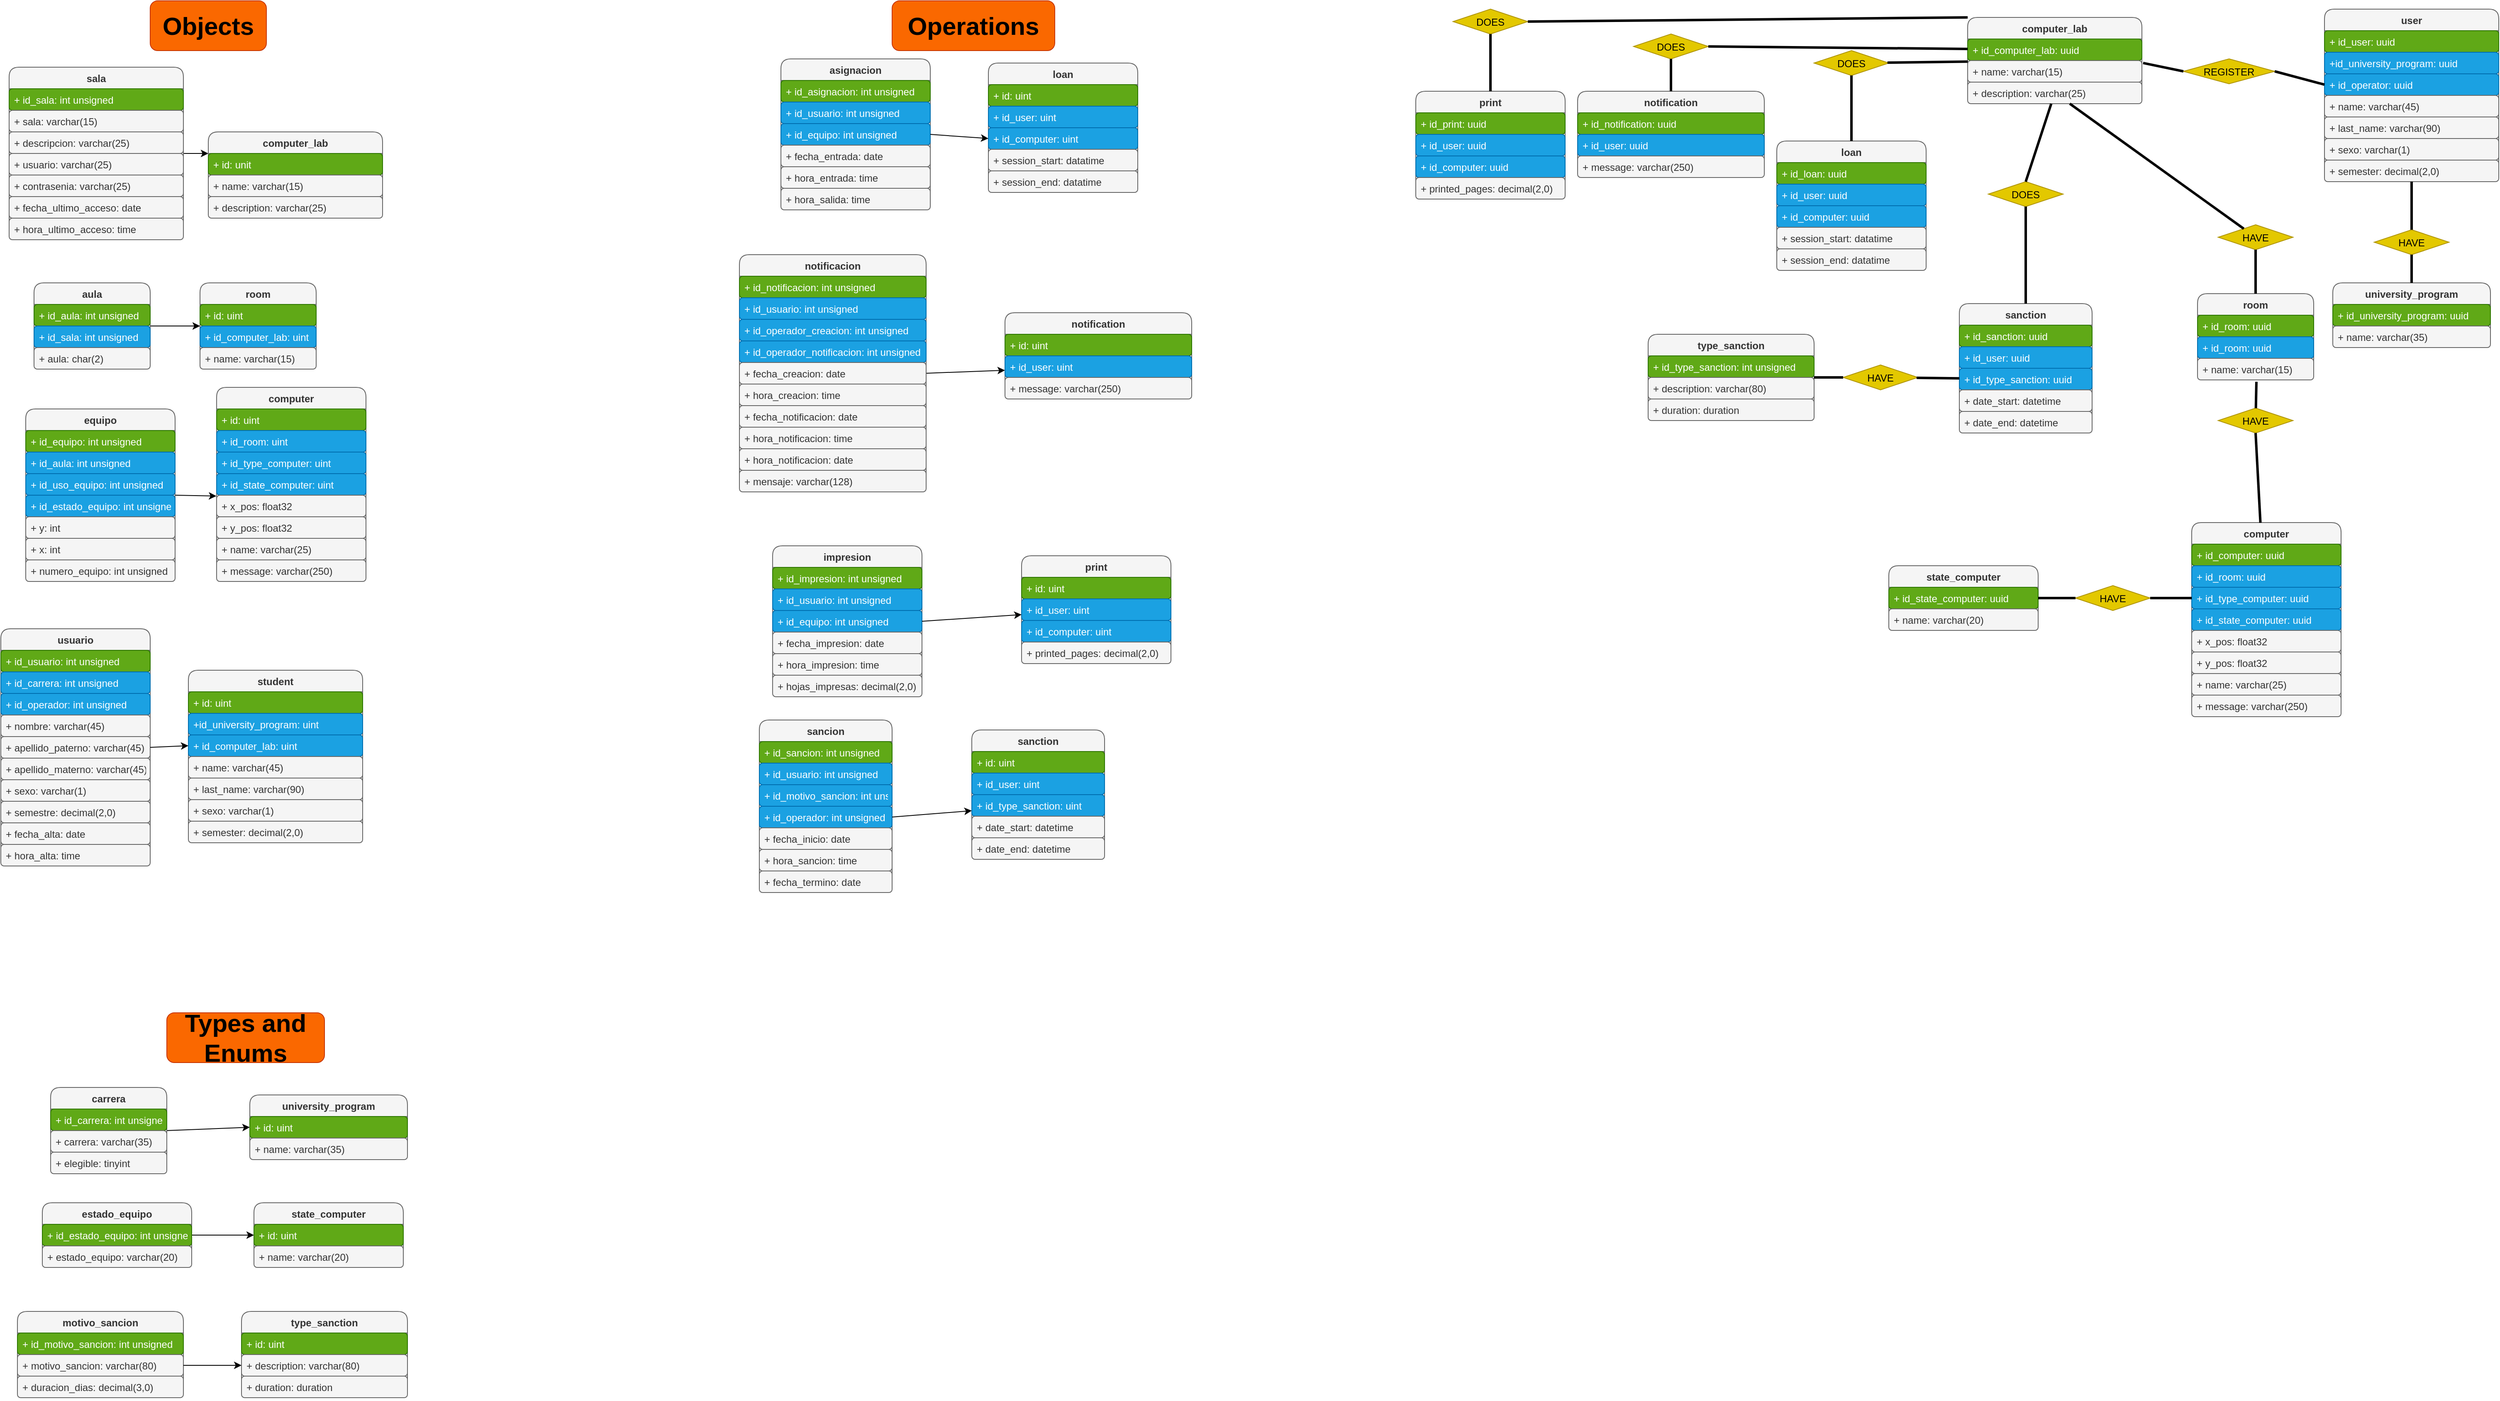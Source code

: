 <mxfile>
    <diagram id="UJQHjpnmgLSsljzuB5Vp" name="Página-1">
        <mxGraphModel dx="656" dy="884" grid="1" gridSize="10" guides="1" tooltips="1" connect="1" arrows="1" fold="1" page="1" pageScale="1" pageWidth="827" pageHeight="1169" math="0" shadow="0">
            <root>
                <mxCell id="0"/>
                <mxCell id="1" parent="0"/>
                <mxCell id="20" style="edgeStyle=none;html=1;exitX=1;exitY=0.5;exitDx=0;exitDy=0;entryX=0;entryY=0.25;entryDx=0;entryDy=0;" parent="1" source="2" target="11" edge="1">
                    <mxGeometry relative="1" as="geometry">
                        <mxPoint x="1241" y="227" as="targetPoint"/>
                    </mxGeometry>
                </mxCell>
                <mxCell id="2" value="sala" style="swimlane;fontStyle=1;childLayout=stackLayout;horizontal=1;startSize=26;fillColor=#f5f5f5;horizontalStack=0;resizeParent=1;resizeParentMax=0;resizeLast=0;collapsible=1;marginBottom=0;fontColor=#333333;strokeColor=#666666;rounded=1;" parent="1" vertex="1">
                    <mxGeometry x="920" y="110" width="210" height="208" as="geometry"/>
                </mxCell>
                <mxCell id="3" value="+ id_sala: int unsigned" style="text;strokeColor=#2D7600;fillColor=#60a917;align=left;verticalAlign=top;spacingLeft=4;spacingRight=4;overflow=hidden;rotatable=0;points=[[0,0.5],[1,0.5]];portConstraint=eastwest;fontColor=#ffffff;rounded=1;" parent="2" vertex="1">
                    <mxGeometry y="26" width="210" height="26" as="geometry"/>
                </mxCell>
                <mxCell id="4" value="+ sala: varchar(15)" style="text;strokeColor=#666666;fillColor=#f5f5f5;align=left;verticalAlign=top;spacingLeft=4;spacingRight=4;overflow=hidden;rotatable=0;points=[[0,0.5],[1,0.5]];portConstraint=eastwest;fontColor=#333333;rounded=1;" parent="2" vertex="1">
                    <mxGeometry y="52" width="210" height="26" as="geometry"/>
                </mxCell>
                <mxCell id="5" value="+ descripcion: varchar(25)" style="text;strokeColor=#666666;fillColor=#f5f5f5;align=left;verticalAlign=top;spacingLeft=4;spacingRight=4;overflow=hidden;rotatable=0;points=[[0,0.5],[1,0.5]];portConstraint=eastwest;fontColor=#333333;rounded=1;" parent="2" vertex="1">
                    <mxGeometry y="78" width="210" height="26" as="geometry"/>
                </mxCell>
                <mxCell id="6" value="+ usuario: varchar(25)" style="text;strokeColor=#666666;fillColor=#f5f5f5;align=left;verticalAlign=top;spacingLeft=4;spacingRight=4;overflow=hidden;rotatable=0;points=[[0,0.5],[1,0.5]];portConstraint=eastwest;fontColor=#333333;rounded=1;" parent="2" vertex="1">
                    <mxGeometry y="104" width="210" height="26" as="geometry"/>
                </mxCell>
                <mxCell id="7" value="+ contrasenia: varchar(25)" style="text;strokeColor=#666666;fillColor=#f5f5f5;align=left;verticalAlign=top;spacingLeft=4;spacingRight=4;overflow=hidden;rotatable=0;points=[[0,0.5],[1,0.5]];portConstraint=eastwest;fontColor=#333333;rounded=1;" parent="2" vertex="1">
                    <mxGeometry y="130" width="210" height="26" as="geometry"/>
                </mxCell>
                <mxCell id="8" value="+ fecha_ultimo_acceso: date" style="text;strokeColor=#666666;fillColor=#f5f5f5;align=left;verticalAlign=top;spacingLeft=4;spacingRight=4;overflow=hidden;rotatable=0;points=[[0,0.5],[1,0.5]];portConstraint=eastwest;fontColor=#333333;rounded=1;" parent="2" vertex="1">
                    <mxGeometry y="156" width="210" height="26" as="geometry"/>
                </mxCell>
                <mxCell id="9" value="+ hora_ultimo_acceso: time" style="text;strokeColor=#666666;fillColor=#f5f5f5;align=left;verticalAlign=top;spacingLeft=4;spacingRight=4;overflow=hidden;rotatable=0;points=[[0,0.5],[1,0.5]];portConstraint=eastwest;fontColor=#333333;rounded=1;" parent="2" vertex="1">
                    <mxGeometry y="182" width="210" height="26" as="geometry"/>
                </mxCell>
                <mxCell id="11" value="computer_lab" style="swimlane;fontStyle=1;childLayout=stackLayout;horizontal=1;startSize=26;fillColor=#f5f5f5;horizontalStack=0;resizeParent=1;resizeParentMax=0;resizeLast=0;collapsible=1;marginBottom=0;fontColor=#333333;strokeColor=#666666;rounded=1;" parent="1" vertex="1">
                    <mxGeometry x="1160" y="188" width="210" height="104" as="geometry"/>
                </mxCell>
                <mxCell id="12" value="+ id: unit" style="text;strokeColor=#2D7600;fillColor=#60a917;align=left;verticalAlign=top;spacingLeft=4;spacingRight=4;overflow=hidden;rotatable=0;points=[[0,0.5],[1,0.5]];portConstraint=eastwest;fontColor=#ffffff;rounded=1;fontStyle=0" parent="11" vertex="1">
                    <mxGeometry y="26" width="210" height="26" as="geometry"/>
                </mxCell>
                <mxCell id="13" value="+ name: varchar(15)" style="text;strokeColor=#666666;fillColor=#f5f5f5;align=left;verticalAlign=top;spacingLeft=4;spacingRight=4;overflow=hidden;rotatable=0;points=[[0,0.5],[1,0.5]];portConstraint=eastwest;fontColor=#333333;rounded=1;" parent="11" vertex="1">
                    <mxGeometry y="52" width="210" height="26" as="geometry"/>
                </mxCell>
                <mxCell id="14" value="+ description: varchar(25)" style="text;strokeColor=#666666;fillColor=#f5f5f5;align=left;verticalAlign=top;spacingLeft=4;spacingRight=4;overflow=hidden;rotatable=0;points=[[0,0.5],[1,0.5]];portConstraint=eastwest;fontColor=#333333;rounded=1;" parent="11" vertex="1">
                    <mxGeometry y="78" width="210" height="26" as="geometry"/>
                </mxCell>
                <mxCell id="21" value="room" style="swimlane;fontStyle=1;childLayout=stackLayout;horizontal=1;startSize=26;fillColor=#f5f5f5;horizontalStack=0;resizeParent=1;resizeParentMax=0;resizeLast=0;collapsible=1;marginBottom=0;fontColor=#333333;strokeColor=#666666;rounded=1;" parent="1" vertex="1">
                    <mxGeometry x="1150" y="370" width="140" height="104" as="geometry"/>
                </mxCell>
                <mxCell id="22" value="+ id: uint" style="text;strokeColor=#2D7600;fillColor=#60a917;align=left;verticalAlign=top;spacingLeft=4;spacingRight=4;overflow=hidden;rotatable=0;points=[[0,0.5],[1,0.5]];portConstraint=eastwest;fontColor=#ffffff;rounded=1;" parent="21" vertex="1">
                    <mxGeometry y="26" width="140" height="26" as="geometry"/>
                </mxCell>
                <mxCell id="23" value="+ id_computer_lab: uint" style="text;strokeColor=#006EAF;fillColor=#1ba1e2;align=left;verticalAlign=top;spacingLeft=4;spacingRight=4;overflow=hidden;rotatable=0;points=[[0,0.5],[1,0.5]];portConstraint=eastwest;fontColor=#ffffff;rounded=1;" parent="21" vertex="1">
                    <mxGeometry y="52" width="140" height="26" as="geometry"/>
                </mxCell>
                <mxCell id="24" value="+ name: varchar(15)" style="text;strokeColor=#666666;fillColor=#f5f5f5;align=left;verticalAlign=top;spacingLeft=4;spacingRight=4;overflow=hidden;rotatable=0;points=[[0,0.5],[1,0.5]];portConstraint=eastwest;fontColor=#333333;rounded=1;" parent="21" vertex="1">
                    <mxGeometry y="78" width="140" height="26" as="geometry"/>
                </mxCell>
                <mxCell id="29" style="edgeStyle=none;html=1;exitX=1;exitY=0.5;exitDx=0;exitDy=0;entryX=0;entryY=0.5;entryDx=0;entryDy=0;" parent="1" source="25" target="21" edge="1">
                    <mxGeometry relative="1" as="geometry"/>
                </mxCell>
                <mxCell id="25" value="aula" style="swimlane;fontStyle=1;childLayout=stackLayout;horizontal=1;startSize=26;fillColor=#f5f5f5;horizontalStack=0;resizeParent=1;resizeParentMax=0;resizeLast=0;collapsible=1;marginBottom=0;fontColor=#333333;strokeColor=#666666;rounded=1;" parent="1" vertex="1">
                    <mxGeometry x="950" y="370" width="140" height="104" as="geometry"/>
                </mxCell>
                <mxCell id="26" value="+ id_aula: int unsigned" style="text;strokeColor=#2D7600;fillColor=#60a917;align=left;verticalAlign=top;spacingLeft=4;spacingRight=4;overflow=hidden;rotatable=0;points=[[0,0.5],[1,0.5]];portConstraint=eastwest;fontColor=#ffffff;rounded=1;" parent="25" vertex="1">
                    <mxGeometry y="26" width="140" height="26" as="geometry"/>
                </mxCell>
                <mxCell id="27" value="+ id_sala: int unsigned" style="text;strokeColor=#006EAF;fillColor=#1ba1e2;align=left;verticalAlign=top;spacingLeft=4;spacingRight=4;overflow=hidden;rotatable=0;points=[[0,0.5],[1,0.5]];portConstraint=eastwest;fontColor=#ffffff;rounded=1;" parent="25" vertex="1">
                    <mxGeometry y="52" width="140" height="26" as="geometry"/>
                </mxCell>
                <mxCell id="28" value="+ aula: char(2)" style="text;strokeColor=#666666;fillColor=#f5f5f5;align=left;verticalAlign=top;spacingLeft=4;spacingRight=4;overflow=hidden;rotatable=0;points=[[0,0.5],[1,0.5]];portConstraint=eastwest;fontColor=#333333;rounded=1;" parent="25" vertex="1">
                    <mxGeometry y="78" width="140" height="26" as="geometry"/>
                </mxCell>
                <mxCell id="38" style="edgeStyle=none;html=1;exitX=1;exitY=0.5;exitDx=0;exitDy=0;entryX=0;entryY=0.5;entryDx=0;entryDy=0;" parent="1" source="30" target="35" edge="1">
                    <mxGeometry relative="1" as="geometry"/>
                </mxCell>
                <mxCell id="30" value="carrera" style="swimlane;fontStyle=1;childLayout=stackLayout;horizontal=1;startSize=26;fillColor=#f5f5f5;horizontalStack=0;resizeParent=1;resizeParentMax=0;resizeLast=0;collapsible=1;marginBottom=0;strokeColor=#666666;fontColor=#333333;rounded=1;" parent="1" vertex="1">
                    <mxGeometry x="970" y="1340" width="140" height="104" as="geometry"/>
                </mxCell>
                <mxCell id="31" value="+ id_carrera: int unsigned" style="text;strokeColor=#2D7600;fillColor=#60a917;align=left;verticalAlign=top;spacingLeft=4;spacingRight=4;overflow=hidden;rotatable=0;points=[[0,0.5],[1,0.5]];portConstraint=eastwest;fontColor=#ffffff;rounded=1;" parent="30" vertex="1">
                    <mxGeometry y="26" width="140" height="26" as="geometry"/>
                </mxCell>
                <mxCell id="32" value="+ carrera: varchar(35)" style="text;strokeColor=#666666;fillColor=#f5f5f5;align=left;verticalAlign=top;spacingLeft=4;spacingRight=4;overflow=hidden;rotatable=0;points=[[0,0.5],[1,0.5]];portConstraint=eastwest;fontColor=#333333;rounded=1;" parent="30" vertex="1">
                    <mxGeometry y="52" width="140" height="26" as="geometry"/>
                </mxCell>
                <mxCell id="33" value="+ elegible: tinyint" style="text;strokeColor=#666666;fillColor=#f5f5f5;align=left;verticalAlign=top;spacingLeft=4;spacingRight=4;overflow=hidden;rotatable=0;points=[[0,0.5],[1,0.5]];portConstraint=eastwest;fontColor=#333333;rounded=1;" parent="30" vertex="1">
                    <mxGeometry y="78" width="140" height="26" as="geometry"/>
                </mxCell>
                <mxCell id="34" value="university_program" style="swimlane;fontStyle=1;childLayout=stackLayout;horizontal=1;startSize=26;fillColor=#f5f5f5;horizontalStack=0;resizeParent=1;resizeParentMax=0;resizeLast=0;collapsible=1;marginBottom=0;strokeColor=#666666;fontColor=#333333;rounded=1;" parent="1" vertex="1">
                    <mxGeometry x="1210" y="1349" width="190" height="78" as="geometry"/>
                </mxCell>
                <mxCell id="35" value="+ id: uint" style="text;strokeColor=#2D7600;fillColor=#60a917;align=left;verticalAlign=top;spacingLeft=4;spacingRight=4;overflow=hidden;rotatable=0;points=[[0,0.5],[1,0.5]];portConstraint=eastwest;fontColor=#ffffff;rounded=1;" parent="34" vertex="1">
                    <mxGeometry y="26" width="190" height="26" as="geometry"/>
                </mxCell>
                <mxCell id="36" value="+ name: varchar(35)" style="text;strokeColor=#666666;fillColor=#f5f5f5;align=left;verticalAlign=top;spacingLeft=4;spacingRight=4;overflow=hidden;rotatable=0;points=[[0,0.5],[1,0.5]];portConstraint=eastwest;fontColor=#333333;rounded=1;" parent="34" vertex="1">
                    <mxGeometry y="52" width="190" height="26" as="geometry"/>
                </mxCell>
                <mxCell id="45" style="edgeStyle=none;html=1;exitX=1;exitY=0.5;exitDx=0;exitDy=0;entryX=0;entryY=0.5;entryDx=0;entryDy=0;" parent="1" source="39" target="42" edge="1">
                    <mxGeometry relative="1" as="geometry"/>
                </mxCell>
                <mxCell id="39" value="estado_equipo" style="swimlane;fontStyle=1;childLayout=stackLayout;horizontal=1;startSize=26;fillColor=#f5f5f5;horizontalStack=0;resizeParent=1;resizeParentMax=0;resizeLast=0;collapsible=1;marginBottom=0;fontColor=#333333;strokeColor=#666666;rounded=1;" parent="1" vertex="1">
                    <mxGeometry x="960" y="1479" width="180" height="78" as="geometry"/>
                </mxCell>
                <mxCell id="40" value="+ id_estado_equipo: int unsigned" style="text;strokeColor=#2D7600;fillColor=#60a917;align=left;verticalAlign=top;spacingLeft=4;spacingRight=4;overflow=hidden;rotatable=0;points=[[0,0.5],[1,0.5]];portConstraint=eastwest;fontColor=#ffffff;rounded=1;" parent="39" vertex="1">
                    <mxGeometry y="26" width="180" height="26" as="geometry"/>
                </mxCell>
                <mxCell id="41" value="+ estado_equipo: varchar(20)" style="text;strokeColor=#666666;fillColor=#f5f5f5;align=left;verticalAlign=top;spacingLeft=4;spacingRight=4;overflow=hidden;rotatable=0;points=[[0,0.5],[1,0.5]];portConstraint=eastwest;fontColor=#333333;rounded=1;" parent="39" vertex="1">
                    <mxGeometry y="52" width="180" height="26" as="geometry"/>
                </mxCell>
                <mxCell id="42" value="state_computer" style="swimlane;fontStyle=1;childLayout=stackLayout;horizontal=1;startSize=26;fillColor=#f5f5f5;horizontalStack=0;resizeParent=1;resizeParentMax=0;resizeLast=0;collapsible=1;marginBottom=0;fontColor=#333333;strokeColor=#666666;rounded=1;" parent="1" vertex="1">
                    <mxGeometry x="1215" y="1479" width="180" height="78" as="geometry"/>
                </mxCell>
                <mxCell id="43" value="+ id: uint" style="text;strokeColor=#2D7600;fillColor=#60a917;align=left;verticalAlign=top;spacingLeft=4;spacingRight=4;overflow=hidden;rotatable=0;points=[[0,0.5],[1,0.5]];portConstraint=eastwest;fontColor=#ffffff;rounded=1;" parent="42" vertex="1">
                    <mxGeometry y="26" width="180" height="26" as="geometry"/>
                </mxCell>
                <mxCell id="44" value="+ name: varchar(20)" style="text;strokeColor=#666666;fillColor=#f5f5f5;align=left;verticalAlign=top;spacingLeft=4;spacingRight=4;overflow=hidden;rotatable=0;points=[[0,0.5],[1,0.5]];portConstraint=eastwest;fontColor=#333333;rounded=1;" parent="42" vertex="1">
                    <mxGeometry y="52" width="180" height="26" as="geometry"/>
                </mxCell>
                <mxCell id="63" style="edgeStyle=none;html=1;exitX=1;exitY=0.5;exitDx=0;exitDy=0;entryX=-0.002;entryY=0.039;entryDx=0;entryDy=0;entryPerimeter=0;" parent="1" source="46" target="60" edge="1">
                    <mxGeometry relative="1" as="geometry"/>
                </mxCell>
                <mxCell id="46" value="equipo" style="swimlane;fontStyle=1;childLayout=stackLayout;horizontal=1;startSize=26;fillColor=#f5f5f5;horizontalStack=0;resizeParent=1;resizeParentMax=0;resizeLast=0;collapsible=1;marginBottom=0;fontColor=#333333;strokeColor=#666666;rounded=1;" parent="1" vertex="1">
                    <mxGeometry x="940" y="522" width="180" height="208" as="geometry"/>
                </mxCell>
                <mxCell id="47" value="+ id_equipo: int unsigned" style="text;strokeColor=#2D7600;fillColor=#60a917;align=left;verticalAlign=top;spacingLeft=4;spacingRight=4;overflow=hidden;rotatable=0;points=[[0,0.5],[1,0.5]];portConstraint=eastwest;fontColor=#ffffff;rounded=1;" parent="46" vertex="1">
                    <mxGeometry y="26" width="180" height="26" as="geometry"/>
                </mxCell>
                <mxCell id="48" value="+ id_aula: int unsigned" style="text;strokeColor=#006EAF;fillColor=#1ba1e2;align=left;verticalAlign=top;spacingLeft=4;spacingRight=4;overflow=hidden;rotatable=0;points=[[0,0.5],[1,0.5]];portConstraint=eastwest;fontColor=#ffffff;rounded=1;" parent="46" vertex="1">
                    <mxGeometry y="52" width="180" height="26" as="geometry"/>
                </mxCell>
                <mxCell id="49" value="+ id_uso_equipo: int unsigned" style="text;strokeColor=#006EAF;fillColor=#1ba1e2;align=left;verticalAlign=top;spacingLeft=4;spacingRight=4;overflow=hidden;rotatable=0;points=[[0,0.5],[1,0.5]];portConstraint=eastwest;fontColor=#ffffff;rounded=1;" parent="46" vertex="1">
                    <mxGeometry y="78" width="180" height="26" as="geometry"/>
                </mxCell>
                <mxCell id="50" value="+ id_estado_equipo: int unsigned" style="text;strokeColor=#006EAF;fillColor=#1ba1e2;align=left;verticalAlign=top;spacingLeft=4;spacingRight=4;overflow=hidden;rotatable=0;points=[[0,0.5],[1,0.5]];portConstraint=eastwest;fontColor=#ffffff;rounded=1;" parent="46" vertex="1">
                    <mxGeometry y="104" width="180" height="26" as="geometry"/>
                </mxCell>
                <mxCell id="51" value="+ y: int" style="text;strokeColor=#666666;fillColor=#f5f5f5;align=left;verticalAlign=top;spacingLeft=4;spacingRight=4;overflow=hidden;rotatable=0;points=[[0,0.5],[1,0.5]];portConstraint=eastwest;fontColor=#333333;rounded=1;" parent="46" vertex="1">
                    <mxGeometry y="130" width="180" height="26" as="geometry"/>
                </mxCell>
                <mxCell id="52" value="+ x: int" style="text;strokeColor=#666666;fillColor=#f5f5f5;align=left;verticalAlign=top;spacingLeft=4;spacingRight=4;overflow=hidden;rotatable=0;points=[[0,0.5],[1,0.5]];portConstraint=eastwest;fontColor=#333333;rounded=1;" parent="46" vertex="1">
                    <mxGeometry y="156" width="180" height="26" as="geometry"/>
                </mxCell>
                <mxCell id="53" value="+ numero_equipo: int unsigned" style="text;strokeColor=#666666;fillColor=#f5f5f5;align=left;verticalAlign=top;spacingLeft=4;spacingRight=4;overflow=hidden;rotatable=0;points=[[0,0.5],[1,0.5]];portConstraint=eastwest;fontColor=#333333;rounded=1;" parent="46" vertex="1">
                    <mxGeometry y="182" width="180" height="26" as="geometry"/>
                </mxCell>
                <mxCell id="54" value="computer" style="swimlane;fontStyle=1;childLayout=stackLayout;horizontal=1;startSize=26;fillColor=#f5f5f5;horizontalStack=0;resizeParent=1;resizeParentMax=0;resizeLast=0;collapsible=1;marginBottom=0;fontColor=#333333;strokeColor=#666666;rounded=1;" parent="1" vertex="1">
                    <mxGeometry x="1170" y="496" width="180" height="234" as="geometry"/>
                </mxCell>
                <mxCell id="55" value="+ id: uint" style="text;strokeColor=#2D7600;fillColor=#60a917;align=left;verticalAlign=top;spacingLeft=4;spacingRight=4;overflow=hidden;rotatable=0;points=[[0,0.5],[1,0.5]];portConstraint=eastwest;fontColor=#ffffff;rounded=1;" parent="54" vertex="1">
                    <mxGeometry y="26" width="180" height="26" as="geometry"/>
                </mxCell>
                <mxCell id="56" value="+ id_room: uint" style="text;strokeColor=#006EAF;fillColor=#1ba1e2;align=left;verticalAlign=top;spacingLeft=4;spacingRight=4;overflow=hidden;rotatable=0;points=[[0,0.5],[1,0.5]];portConstraint=eastwest;fontColor=#ffffff;rounded=1;" parent="54" vertex="1">
                    <mxGeometry y="52" width="180" height="26" as="geometry"/>
                </mxCell>
                <mxCell id="57" value="+ id_type_computer: uint" style="text;strokeColor=#006EAF;fillColor=#1ba1e2;align=left;verticalAlign=top;spacingLeft=4;spacingRight=4;overflow=hidden;rotatable=0;points=[[0,0.5],[1,0.5]];portConstraint=eastwest;fontColor=#ffffff;rounded=1;" parent="54" vertex="1">
                    <mxGeometry y="78" width="180" height="26" as="geometry"/>
                </mxCell>
                <mxCell id="58" value="+ id_state_computer: uint&#10;" style="text;strokeColor=#006EAF;fillColor=#1ba1e2;align=left;verticalAlign=top;spacingLeft=4;spacingRight=4;overflow=hidden;rotatable=0;points=[[0,0.5],[1,0.5]];portConstraint=eastwest;fontColor=#ffffff;rounded=1;" parent="54" vertex="1">
                    <mxGeometry y="104" width="180" height="26" as="geometry"/>
                </mxCell>
                <mxCell id="60" value="+ x_pos: float32" style="text;strokeColor=#666666;fillColor=#f5f5f5;align=left;verticalAlign=top;spacingLeft=4;spacingRight=4;overflow=hidden;rotatable=0;points=[[0,0.5],[1,0.5]];portConstraint=eastwest;fontColor=#333333;rounded=1;" parent="54" vertex="1">
                    <mxGeometry y="130" width="180" height="26" as="geometry"/>
                </mxCell>
                <mxCell id="59" value="+ y_pos: float32" style="text;strokeColor=#666666;fillColor=#f5f5f5;align=left;verticalAlign=top;spacingLeft=4;spacingRight=4;overflow=hidden;rotatable=0;points=[[0,0.5],[1,0.5]];portConstraint=eastwest;fontColor=#333333;rounded=1;" parent="54" vertex="1">
                    <mxGeometry y="156" width="180" height="26" as="geometry"/>
                </mxCell>
                <mxCell id="62" value="+ name: varchar(25)" style="text;strokeColor=#666666;fillColor=#f5f5f5;align=left;verticalAlign=top;spacingLeft=4;spacingRight=4;overflow=hidden;rotatable=0;points=[[0,0.5],[1,0.5]];portConstraint=eastwest;fontColor=#333333;rounded=1;" parent="54" vertex="1">
                    <mxGeometry y="182" width="180" height="26" as="geometry"/>
                </mxCell>
                <mxCell id="61" value="+ message: varchar(250)" style="text;strokeColor=#666666;fillColor=#f5f5f5;align=left;verticalAlign=top;spacingLeft=4;spacingRight=4;overflow=hidden;rotatable=0;points=[[0,0.5],[1,0.5]];portConstraint=eastwest;fontColor=#333333;rounded=1;" parent="54" vertex="1">
                    <mxGeometry y="208" width="180" height="26" as="geometry"/>
                </mxCell>
                <mxCell id="64" value="asignacion" style="swimlane;fontStyle=1;childLayout=stackLayout;horizontal=1;startSize=26;fillColor=#f5f5f5;horizontalStack=0;resizeParent=1;resizeParentMax=0;resizeLast=0;collapsible=1;marginBottom=0;fontColor=#333333;strokeColor=#666666;rounded=1;" parent="1" vertex="1">
                    <mxGeometry x="1850" y="100" width="180" height="182" as="geometry"/>
                </mxCell>
                <mxCell id="65" value="+ id_asignacion: int unsigned" style="text;strokeColor=#2D7600;fillColor=#60a917;align=left;verticalAlign=top;spacingLeft=4;spacingRight=4;overflow=hidden;rotatable=0;points=[[0,0.5],[1,0.5]];portConstraint=eastwest;fontColor=#ffffff;rounded=1;" parent="64" vertex="1">
                    <mxGeometry y="26" width="180" height="26" as="geometry"/>
                </mxCell>
                <mxCell id="66" value="+ id_usuario: int unsigned" style="text;strokeColor=#006EAF;fillColor=#1ba1e2;align=left;verticalAlign=top;spacingLeft=4;spacingRight=4;overflow=hidden;rotatable=0;points=[[0,0.5],[1,0.5]];portConstraint=eastwest;fontColor=#ffffff;rounded=1;" parent="64" vertex="1">
                    <mxGeometry y="52" width="180" height="26" as="geometry"/>
                </mxCell>
                <mxCell id="67" value="+ id_equipo: int unsigned" style="text;strokeColor=#006EAF;fillColor=#1ba1e2;align=left;verticalAlign=top;spacingLeft=4;spacingRight=4;overflow=hidden;rotatable=0;points=[[0,0.5],[1,0.5]];portConstraint=eastwest;fontColor=#ffffff;rounded=1;" parent="64" vertex="1">
                    <mxGeometry y="78" width="180" height="26" as="geometry"/>
                </mxCell>
                <mxCell id="68" value="+ fecha_entrada: date" style="text;strokeColor=#666666;fillColor=#f5f5f5;align=left;verticalAlign=top;spacingLeft=4;spacingRight=4;overflow=hidden;rotatable=0;points=[[0,0.5],[1,0.5]];portConstraint=eastwest;fontColor=#333333;rounded=1;" parent="64" vertex="1">
                    <mxGeometry y="104" width="180" height="26" as="geometry"/>
                </mxCell>
                <mxCell id="69" value="+ hora_entrada: time" style="text;strokeColor=#666666;fillColor=#f5f5f5;align=left;verticalAlign=top;spacingLeft=4;spacingRight=4;overflow=hidden;rotatable=0;points=[[0,0.5],[1,0.5]];portConstraint=eastwest;fontColor=#333333;rounded=1;" parent="64" vertex="1">
                    <mxGeometry y="130" width="180" height="26" as="geometry"/>
                </mxCell>
                <mxCell id="70" value="+ hora_salida: time" style="text;strokeColor=#666666;fillColor=#f5f5f5;align=left;verticalAlign=top;spacingLeft=4;spacingRight=4;overflow=hidden;rotatable=0;points=[[0,0.5],[1,0.5]];portConstraint=eastwest;fontColor=#333333;rounded=1;" parent="64" vertex="1">
                    <mxGeometry y="156" width="180" height="26" as="geometry"/>
                </mxCell>
                <mxCell id="71" value="loan" style="swimlane;fontStyle=1;childLayout=stackLayout;horizontal=1;startSize=26;fillColor=#f5f5f5;horizontalStack=0;resizeParent=1;resizeParentMax=0;resizeLast=0;collapsible=1;marginBottom=0;fontColor=#333333;strokeColor=#666666;rounded=1;" parent="1" vertex="1">
                    <mxGeometry x="2100" y="105" width="180" height="156" as="geometry"/>
                </mxCell>
                <mxCell id="72" value="+ id: uint" style="text;strokeColor=#2D7600;fillColor=#60a917;align=left;verticalAlign=top;spacingLeft=4;spacingRight=4;overflow=hidden;rotatable=0;points=[[0,0.5],[1,0.5]];portConstraint=eastwest;fontColor=#ffffff;rounded=1;" parent="71" vertex="1">
                    <mxGeometry y="26" width="180" height="26" as="geometry"/>
                </mxCell>
                <mxCell id="73" value="+ id_user: uint" style="text;strokeColor=#006EAF;fillColor=#1ba1e2;align=left;verticalAlign=top;spacingLeft=4;spacingRight=4;overflow=hidden;rotatable=0;points=[[0,0.5],[1,0.5]];portConstraint=eastwest;fontColor=#ffffff;rounded=1;" parent="71" vertex="1">
                    <mxGeometry y="52" width="180" height="26" as="geometry"/>
                </mxCell>
                <mxCell id="74" value="+ id_computer: uint" style="text;strokeColor=#006EAF;fillColor=#1ba1e2;align=left;verticalAlign=top;spacingLeft=4;spacingRight=4;overflow=hidden;rotatable=0;points=[[0,0.5],[1,0.5]];portConstraint=eastwest;fontColor=#ffffff;rounded=1;" parent="71" vertex="1">
                    <mxGeometry y="78" width="180" height="26" as="geometry"/>
                </mxCell>
                <mxCell id="78" value="+ session_start: datatime" style="text;strokeColor=#666666;fillColor=#f5f5f5;align=left;verticalAlign=top;spacingLeft=4;spacingRight=4;overflow=hidden;rotatable=0;points=[[0,0.5],[1,0.5]];portConstraint=eastwest;fontColor=#333333;rounded=1;" parent="71" vertex="1">
                    <mxGeometry y="104" width="180" height="26" as="geometry"/>
                </mxCell>
                <mxCell id="77" value="+ session_end: datatime" style="text;strokeColor=#666666;fillColor=#f5f5f5;align=left;verticalAlign=top;spacingLeft=4;spacingRight=4;overflow=hidden;rotatable=0;points=[[0,0.5],[1,0.5]];portConstraint=eastwest;fontColor=#333333;rounded=1;" parent="71" vertex="1">
                    <mxGeometry y="130" width="180" height="26" as="geometry"/>
                </mxCell>
                <mxCell id="79" style="edgeStyle=none;html=1;exitX=1;exitY=0.5;exitDx=0;exitDy=0;entryX=0;entryY=0.5;entryDx=0;entryDy=0;" parent="1" source="67" target="74" edge="1">
                    <mxGeometry relative="1" as="geometry"/>
                </mxCell>
                <mxCell id="102" style="edgeStyle=none;html=1;exitX=1;exitY=0.5;exitDx=0;exitDy=0;" parent="1" source="80" target="93" edge="1">
                    <mxGeometry relative="1" as="geometry"/>
                </mxCell>
                <mxCell id="80" value="notificacion" style="swimlane;fontStyle=1;childLayout=stackLayout;horizontal=1;startSize=26;fillColor=#f5f5f5;horizontalStack=0;resizeParent=1;resizeParentMax=0;resizeLast=0;collapsible=1;marginBottom=0;fontColor=#333333;strokeColor=#666666;rounded=1;" parent="1" vertex="1">
                    <mxGeometry x="1800" y="336" width="225" height="286" as="geometry"/>
                </mxCell>
                <mxCell id="81" value="+ id_notificacion: int unsigned" style="text;strokeColor=#2D7600;fillColor=#60a917;align=left;verticalAlign=top;spacingLeft=4;spacingRight=4;overflow=hidden;rotatable=0;points=[[0,0.5],[1,0.5]];portConstraint=eastwest;fontColor=#ffffff;rounded=1;" parent="80" vertex="1">
                    <mxGeometry y="26" width="225" height="26" as="geometry"/>
                </mxCell>
                <mxCell id="82" value="+ id_usuario: int unsigned" style="text;strokeColor=#006EAF;fillColor=#1ba1e2;align=left;verticalAlign=top;spacingLeft=4;spacingRight=4;overflow=hidden;rotatable=0;points=[[0,0.5],[1,0.5]];portConstraint=eastwest;fontColor=#ffffff;rounded=1;" parent="80" vertex="1">
                    <mxGeometry y="52" width="225" height="26" as="geometry"/>
                </mxCell>
                <mxCell id="83" value="+ id_operador_creacion: int unsigned" style="text;strokeColor=#006EAF;fillColor=#1ba1e2;align=left;verticalAlign=top;spacingLeft=4;spacingRight=4;overflow=hidden;rotatable=0;points=[[0,0.5],[1,0.5]];portConstraint=eastwest;fontColor=#ffffff;rounded=1;" parent="80" vertex="1">
                    <mxGeometry y="78" width="225" height="26" as="geometry"/>
                </mxCell>
                <mxCell id="84" value="+ id_operador_notificacion: int unsigned" style="text;strokeColor=#006EAF;fillColor=#1ba1e2;align=left;verticalAlign=top;spacingLeft=4;spacingRight=4;overflow=hidden;rotatable=0;points=[[0,0.5],[1,0.5]];portConstraint=eastwest;fontColor=#ffffff;rounded=1;" parent="80" vertex="1">
                    <mxGeometry y="104" width="225" height="26" as="geometry"/>
                </mxCell>
                <mxCell id="85" value="+ fecha_creacion: date" style="text;strokeColor=#666666;fillColor=#f5f5f5;align=left;verticalAlign=top;spacingLeft=4;spacingRight=4;overflow=hidden;rotatable=0;points=[[0,0.5],[1,0.5]];portConstraint=eastwest;fontColor=#333333;rounded=1;" parent="80" vertex="1">
                    <mxGeometry y="130" width="225" height="26" as="geometry"/>
                </mxCell>
                <mxCell id="86" value="+ hora_creacion: time" style="text;strokeColor=#666666;fillColor=#f5f5f5;align=left;verticalAlign=top;spacingLeft=4;spacingRight=4;overflow=hidden;rotatable=0;points=[[0,0.5],[1,0.5]];portConstraint=eastwest;fontColor=#333333;rounded=1;" parent="80" vertex="1">
                    <mxGeometry y="156" width="225" height="26" as="geometry"/>
                </mxCell>
                <mxCell id="87" value="+ fecha_notificacion: date" style="text;strokeColor=#666666;fillColor=#f5f5f5;align=left;verticalAlign=top;spacingLeft=4;spacingRight=4;overflow=hidden;rotatable=0;points=[[0,0.5],[1,0.5]];portConstraint=eastwest;fontColor=#333333;rounded=1;" parent="80" vertex="1">
                    <mxGeometry y="182" width="225" height="26" as="geometry"/>
                </mxCell>
                <mxCell id="88" value="+ hora_notificacion: time" style="text;strokeColor=#666666;fillColor=#f5f5f5;align=left;verticalAlign=top;spacingLeft=4;spacingRight=4;overflow=hidden;rotatable=0;points=[[0,0.5],[1,0.5]];portConstraint=eastwest;fontColor=#333333;rounded=1;" parent="80" vertex="1">
                    <mxGeometry y="208" width="225" height="26" as="geometry"/>
                </mxCell>
                <mxCell id="89" value="+ hora_notificacion: date" style="text;strokeColor=#666666;fillColor=#f5f5f5;align=left;verticalAlign=top;spacingLeft=4;spacingRight=4;overflow=hidden;rotatable=0;points=[[0,0.5],[1,0.5]];portConstraint=eastwest;fontColor=#333333;rounded=1;" parent="80" vertex="1">
                    <mxGeometry y="234" width="225" height="26" as="geometry"/>
                </mxCell>
                <mxCell id="90" value="+ mensaje: varchar(128)" style="text;strokeColor=#666666;fillColor=#f5f5f5;align=left;verticalAlign=top;spacingLeft=4;spacingRight=4;overflow=hidden;rotatable=0;points=[[0,0.5],[1,0.5]];portConstraint=eastwest;fontColor=#333333;rounded=1;" parent="80" vertex="1">
                    <mxGeometry y="260" width="225" height="26" as="geometry"/>
                </mxCell>
                <mxCell id="91" value="notification" style="swimlane;fontStyle=1;childLayout=stackLayout;horizontal=1;startSize=26;fillColor=#f5f5f5;horizontalStack=0;resizeParent=1;resizeParentMax=0;resizeLast=0;collapsible=1;marginBottom=0;fontColor=#333333;strokeColor=#666666;rounded=1;" parent="1" vertex="1">
                    <mxGeometry x="2120" y="406" width="225" height="104" as="geometry"/>
                </mxCell>
                <mxCell id="92" value="+ id: uint" style="text;strokeColor=#2D7600;fillColor=#60a917;align=left;verticalAlign=top;spacingLeft=4;spacingRight=4;overflow=hidden;rotatable=0;points=[[0,0.5],[1,0.5]];portConstraint=eastwest;fontColor=#ffffff;rounded=1;" parent="91" vertex="1">
                    <mxGeometry y="26" width="225" height="26" as="geometry"/>
                </mxCell>
                <mxCell id="93" value="+ id_user: uint" style="text;strokeColor=#006EAF;fillColor=#1ba1e2;align=left;verticalAlign=top;spacingLeft=4;spacingRight=4;overflow=hidden;rotatable=0;points=[[0,0.5],[1,0.5]];portConstraint=eastwest;fontColor=#ffffff;rounded=1;" parent="91" vertex="1">
                    <mxGeometry y="52" width="225" height="26" as="geometry"/>
                </mxCell>
                <mxCell id="101" value="+ message: varchar(250)" style="text;strokeColor=#666666;fillColor=#f5f5f5;align=left;verticalAlign=top;spacingLeft=4;spacingRight=4;overflow=hidden;rotatable=0;points=[[0,0.5],[1,0.5]];portConstraint=eastwest;fontColor=#333333;rounded=1;" parent="91" vertex="1">
                    <mxGeometry y="78" width="225" height="26" as="geometry"/>
                </mxCell>
                <mxCell id="103" value="print" style="swimlane;fontStyle=1;childLayout=stackLayout;horizontal=1;startSize=26;fillColor=#f5f5f5;horizontalStack=0;resizeParent=1;resizeParentMax=0;resizeLast=0;collapsible=1;marginBottom=0;fontColor=#333333;strokeColor=#666666;rounded=1;" parent="1" vertex="1">
                    <mxGeometry x="2140" y="699" width="180" height="130" as="geometry"/>
                </mxCell>
                <mxCell id="104" value="+ id: uint" style="text;strokeColor=#2D7600;fillColor=#60a917;align=left;verticalAlign=top;spacingLeft=4;spacingRight=4;overflow=hidden;rotatable=0;points=[[0,0.5],[1,0.5]];portConstraint=eastwest;fontColor=#ffffff;rounded=1;" parent="103" vertex="1">
                    <mxGeometry y="26" width="180" height="26" as="geometry"/>
                </mxCell>
                <mxCell id="105" value="+ id_user: uint" style="text;strokeColor=#006EAF;fillColor=#1ba1e2;align=left;verticalAlign=top;spacingLeft=4;spacingRight=4;overflow=hidden;rotatable=0;points=[[0,0.5],[1,0.5]];portConstraint=eastwest;fontColor=#ffffff;rounded=1;" parent="103" vertex="1">
                    <mxGeometry y="52" width="180" height="26" as="geometry"/>
                </mxCell>
                <mxCell id="106" value="+ id_computer: uint" style="text;strokeColor=#006EAF;fillColor=#1ba1e2;align=left;verticalAlign=top;spacingLeft=4;spacingRight=4;overflow=hidden;rotatable=0;points=[[0,0.5],[1,0.5]];portConstraint=eastwest;fontColor=#ffffff;rounded=1;" parent="103" vertex="1">
                    <mxGeometry y="78" width="180" height="26" as="geometry"/>
                </mxCell>
                <mxCell id="109" value="+ printed_pages: decimal(2,0)" style="text;strokeColor=#666666;fillColor=#f5f5f5;align=left;verticalAlign=top;spacingLeft=4;spacingRight=4;overflow=hidden;rotatable=0;points=[[0,0.5],[1,0.5]];portConstraint=eastwest;fontColor=#333333;rounded=1;" parent="103" vertex="1">
                    <mxGeometry y="104" width="180" height="26" as="geometry"/>
                </mxCell>
                <mxCell id="110" value="impresion" style="swimlane;fontStyle=1;childLayout=stackLayout;horizontal=1;startSize=26;fillColor=#f5f5f5;horizontalStack=0;resizeParent=1;resizeParentMax=0;resizeLast=0;collapsible=1;marginBottom=0;fontColor=#333333;strokeColor=#666666;rounded=1;" parent="1" vertex="1">
                    <mxGeometry x="1840" y="687" width="180" height="182" as="geometry"/>
                </mxCell>
                <mxCell id="111" value="+ id_impresion: int unsigned" style="text;strokeColor=#2D7600;fillColor=#60a917;align=left;verticalAlign=top;spacingLeft=4;spacingRight=4;overflow=hidden;rotatable=0;points=[[0,0.5],[1,0.5]];portConstraint=eastwest;fontColor=#ffffff;rounded=1;" parent="110" vertex="1">
                    <mxGeometry y="26" width="180" height="26" as="geometry"/>
                </mxCell>
                <mxCell id="112" value="+ id_usuario: int unsigned" style="text;strokeColor=#006EAF;fillColor=#1ba1e2;align=left;verticalAlign=top;spacingLeft=4;spacingRight=4;overflow=hidden;rotatable=0;points=[[0,0.5],[1,0.5]];portConstraint=eastwest;fontColor=#ffffff;rounded=1;" parent="110" vertex="1">
                    <mxGeometry y="52" width="180" height="26" as="geometry"/>
                </mxCell>
                <mxCell id="113" value="+ id_equipo: int unsigned" style="text;strokeColor=#006EAF;fillColor=#1ba1e2;align=left;verticalAlign=top;spacingLeft=4;spacingRight=4;overflow=hidden;rotatable=0;points=[[0,0.5],[1,0.5]];portConstraint=eastwest;fontColor=#ffffff;rounded=1;" parent="110" vertex="1">
                    <mxGeometry y="78" width="180" height="26" as="geometry"/>
                </mxCell>
                <mxCell id="114" value="+ fecha_impresion: date" style="text;strokeColor=#666666;fillColor=#f5f5f5;align=left;verticalAlign=top;spacingLeft=4;spacingRight=4;overflow=hidden;rotatable=0;points=[[0,0.5],[1,0.5]];portConstraint=eastwest;fontColor=#333333;rounded=1;" parent="110" vertex="1">
                    <mxGeometry y="104" width="180" height="26" as="geometry"/>
                </mxCell>
                <mxCell id="115" value="+ hora_impresion: time" style="text;strokeColor=#666666;fillColor=#f5f5f5;align=left;verticalAlign=top;spacingLeft=4;spacingRight=4;overflow=hidden;rotatable=0;points=[[0,0.5],[1,0.5]];portConstraint=eastwest;fontColor=#333333;rounded=1;" parent="110" vertex="1">
                    <mxGeometry y="130" width="180" height="26" as="geometry"/>
                </mxCell>
                <mxCell id="116" value="+ hojas_impresas: decimal(2,0)" style="text;strokeColor=#666666;fillColor=#f5f5f5;align=left;verticalAlign=top;spacingLeft=4;spacingRight=4;overflow=hidden;rotatable=0;points=[[0,0.5],[1,0.5]];portConstraint=eastwest;fontColor=#333333;rounded=1;" parent="110" vertex="1">
                    <mxGeometry y="156" width="180" height="26" as="geometry"/>
                </mxCell>
                <mxCell id="117" style="edgeStyle=none;html=1;exitX=1;exitY=0.5;exitDx=0;exitDy=0;" parent="1" source="113" target="105" edge="1">
                    <mxGeometry relative="1" as="geometry"/>
                </mxCell>
                <mxCell id="118" value="sancion" style="swimlane;fontStyle=1;childLayout=stackLayout;horizontal=1;startSize=26;fillColor=#f5f5f5;horizontalStack=0;resizeParent=1;resizeParentMax=0;resizeLast=0;collapsible=1;marginBottom=0;fontColor=#333333;strokeColor=#666666;rounded=1;" parent="1" vertex="1">
                    <mxGeometry x="1824" y="897" width="160" height="208" as="geometry"/>
                </mxCell>
                <mxCell id="119" value="+ id_sancion: int unsigned" style="text;strokeColor=#2D7600;fillColor=#60a917;align=left;verticalAlign=top;spacingLeft=4;spacingRight=4;overflow=hidden;rotatable=0;points=[[0,0.5],[1,0.5]];portConstraint=eastwest;fontColor=#ffffff;rounded=1;" parent="118" vertex="1">
                    <mxGeometry y="26" width="160" height="26" as="geometry"/>
                </mxCell>
                <mxCell id="120" value="+ id_usuario: int unsigned" style="text;strokeColor=#006EAF;fillColor=#1ba1e2;align=left;verticalAlign=top;spacingLeft=4;spacingRight=4;overflow=hidden;rotatable=0;points=[[0,0.5],[1,0.5]];portConstraint=eastwest;fontColor=#ffffff;rounded=1;" parent="118" vertex="1">
                    <mxGeometry y="52" width="160" height="26" as="geometry"/>
                </mxCell>
                <mxCell id="121" value="+ id_motivo_sancion: int unsigned" style="text;strokeColor=#006EAF;fillColor=#1ba1e2;align=left;verticalAlign=top;spacingLeft=4;spacingRight=4;overflow=hidden;rotatable=0;points=[[0,0.5],[1,0.5]];portConstraint=eastwest;fontColor=#ffffff;rounded=1;" parent="118" vertex="1">
                    <mxGeometry y="78" width="160" height="26" as="geometry"/>
                </mxCell>
                <mxCell id="122" value="+ id_operador: int unsigned" style="text;strokeColor=#006EAF;fillColor=#1ba1e2;align=left;verticalAlign=top;spacingLeft=4;spacingRight=4;overflow=hidden;rotatable=0;points=[[0,0.5],[1,0.5]];portConstraint=eastwest;fontColor=#ffffff;rounded=1;" parent="118" vertex="1">
                    <mxGeometry y="104" width="160" height="26" as="geometry"/>
                </mxCell>
                <mxCell id="123" value="+ fecha_inicio: date" style="text;strokeColor=#666666;fillColor=#f5f5f5;align=left;verticalAlign=top;spacingLeft=4;spacingRight=4;overflow=hidden;rotatable=0;points=[[0,0.5],[1,0.5]];portConstraint=eastwest;fontColor=#333333;rounded=1;" parent="118" vertex="1">
                    <mxGeometry y="130" width="160" height="26" as="geometry"/>
                </mxCell>
                <mxCell id="124" value="+ hora_sancion: time" style="text;strokeColor=#666666;fillColor=#f5f5f5;align=left;verticalAlign=top;spacingLeft=4;spacingRight=4;overflow=hidden;rotatable=0;points=[[0,0.5],[1,0.5]];portConstraint=eastwest;fontColor=#333333;rounded=1;" parent="118" vertex="1">
                    <mxGeometry y="156" width="160" height="26" as="geometry"/>
                </mxCell>
                <mxCell id="125" value="+ fecha_termino: date" style="text;strokeColor=#666666;fillColor=#f5f5f5;align=left;verticalAlign=top;spacingLeft=4;spacingRight=4;overflow=hidden;rotatable=0;points=[[0,0.5],[1,0.5]];portConstraint=eastwest;fontColor=#333333;rounded=1;" parent="118" vertex="1">
                    <mxGeometry y="182" width="160" height="26" as="geometry"/>
                </mxCell>
                <mxCell id="126" value="sanction" style="swimlane;fontStyle=1;childLayout=stackLayout;horizontal=1;startSize=26;fillColor=#f5f5f5;horizontalStack=0;resizeParent=1;resizeParentMax=0;resizeLast=0;collapsible=1;marginBottom=0;fontColor=#333333;strokeColor=#666666;rounded=1;" parent="1" vertex="1">
                    <mxGeometry x="2080" y="909" width="160" height="156" as="geometry"/>
                </mxCell>
                <mxCell id="127" value="+ id: uint" style="text;strokeColor=#2D7600;fillColor=#60a917;align=left;verticalAlign=top;spacingLeft=4;spacingRight=4;overflow=hidden;rotatable=0;points=[[0,0.5],[1,0.5]];portConstraint=eastwest;fontColor=#ffffff;rounded=1;" parent="126" vertex="1">
                    <mxGeometry y="26" width="160" height="26" as="geometry"/>
                </mxCell>
                <mxCell id="128" value="+ id_user: uint" style="text;strokeColor=#006EAF;fillColor=#1ba1e2;align=left;verticalAlign=top;spacingLeft=4;spacingRight=4;overflow=hidden;rotatable=0;points=[[0,0.5],[1,0.5]];portConstraint=eastwest;fontColor=#ffffff;rounded=1;" parent="126" vertex="1">
                    <mxGeometry y="52" width="160" height="26" as="geometry"/>
                </mxCell>
                <mxCell id="129" value="+ id_type_sanction: uint" style="text;strokeColor=#006EAF;fillColor=#1ba1e2;align=left;verticalAlign=top;spacingLeft=4;spacingRight=4;overflow=hidden;rotatable=0;points=[[0,0.5],[1,0.5]];portConstraint=eastwest;fontColor=#ffffff;rounded=1;" parent="126" vertex="1">
                    <mxGeometry y="78" width="160" height="26" as="geometry"/>
                </mxCell>
                <mxCell id="131" value="+ date_start: datetime" style="text;strokeColor=#666666;fillColor=#f5f5f5;align=left;verticalAlign=top;spacingLeft=4;spacingRight=4;overflow=hidden;rotatable=0;points=[[0,0.5],[1,0.5]];portConstraint=eastwest;fontColor=#333333;rounded=1;" parent="126" vertex="1">
                    <mxGeometry y="104" width="160" height="26" as="geometry"/>
                </mxCell>
                <mxCell id="132" value="+ date_end: datetime" style="text;strokeColor=#666666;fillColor=#f5f5f5;align=left;verticalAlign=top;spacingLeft=4;spacingRight=4;overflow=hidden;rotatable=0;points=[[0,0.5],[1,0.5]];portConstraint=eastwest;fontColor=#333333;rounded=1;" parent="126" vertex="1">
                    <mxGeometry y="130" width="160" height="26" as="geometry"/>
                </mxCell>
                <mxCell id="134" style="edgeStyle=none;html=1;exitX=1;exitY=0.5;exitDx=0;exitDy=0;" parent="1" source="122" target="129" edge="1">
                    <mxGeometry relative="1" as="geometry"/>
                </mxCell>
                <mxCell id="135" value="motivo_sancion" style="swimlane;fontStyle=1;childLayout=stackLayout;horizontal=1;startSize=26;fillColor=#f5f5f5;horizontalStack=0;resizeParent=1;resizeParentMax=0;resizeLast=0;collapsible=1;marginBottom=0;rounded=1;fontColor=#333333;strokeColor=#666666;" parent="1" vertex="1">
                    <mxGeometry x="930" y="1610" width="200" height="104" as="geometry"/>
                </mxCell>
                <mxCell id="137" value="+ id_motivo_sancion: int unsigned" style="text;strokeColor=#2D7600;fillColor=#60a917;align=left;verticalAlign=top;spacingLeft=4;spacingRight=4;overflow=hidden;rotatable=0;points=[[0,0.5],[1,0.5]];portConstraint=eastwest;rounded=1;fontColor=#ffffff;" parent="135" vertex="1">
                    <mxGeometry y="26" width="200" height="26" as="geometry"/>
                </mxCell>
                <mxCell id="138" value="+ motivo_sancion: varchar(80)" style="text;strokeColor=#666666;fillColor=#f5f5f5;align=left;verticalAlign=top;spacingLeft=4;spacingRight=4;overflow=hidden;rotatable=0;points=[[0,0.5],[1,0.5]];portConstraint=eastwest;rounded=1;fontColor=#333333;" parent="135" vertex="1">
                    <mxGeometry y="52" width="200" height="26" as="geometry"/>
                </mxCell>
                <mxCell id="139" value="+ duracion_dias: decimal(3,0)" style="text;strokeColor=#666666;fillColor=#f5f5f5;align=left;verticalAlign=top;spacingLeft=4;spacingRight=4;overflow=hidden;rotatable=0;points=[[0,0.5],[1,0.5]];portConstraint=eastwest;rounded=1;fontColor=#333333;" parent="135" vertex="1">
                    <mxGeometry y="78" width="200" height="26" as="geometry"/>
                </mxCell>
                <mxCell id="140" value="type_sanction" style="swimlane;fontStyle=1;childLayout=stackLayout;horizontal=1;startSize=26;fillColor=#f5f5f5;horizontalStack=0;resizeParent=1;resizeParentMax=0;resizeLast=0;collapsible=1;marginBottom=0;rounded=1;fontColor=#333333;strokeColor=#666666;" parent="1" vertex="1">
                    <mxGeometry x="1200" y="1610" width="200" height="104" as="geometry"/>
                </mxCell>
                <mxCell id="141" value="+ id: uint" style="text;strokeColor=#2D7600;fillColor=#60a917;align=left;verticalAlign=top;spacingLeft=4;spacingRight=4;overflow=hidden;rotatable=0;points=[[0,0.5],[1,0.5]];portConstraint=eastwest;rounded=1;fontColor=#ffffff;" parent="140" vertex="1">
                    <mxGeometry y="26" width="200" height="26" as="geometry"/>
                </mxCell>
                <mxCell id="142" value="+ description: varchar(80)" style="text;strokeColor=#666666;fillColor=#f5f5f5;align=left;verticalAlign=top;spacingLeft=4;spacingRight=4;overflow=hidden;rotatable=0;points=[[0,0.5],[1,0.5]];portConstraint=eastwest;rounded=1;fontColor=#333333;" parent="140" vertex="1">
                    <mxGeometry y="52" width="200" height="26" as="geometry"/>
                </mxCell>
                <mxCell id="143" value="+ duration: duration" style="text;strokeColor=#666666;fillColor=#f5f5f5;align=left;verticalAlign=top;spacingLeft=4;spacingRight=4;overflow=hidden;rotatable=0;points=[[0,0.5],[1,0.5]];portConstraint=eastwest;rounded=1;fontColor=#333333;" parent="140" vertex="1">
                    <mxGeometry y="78" width="200" height="26" as="geometry"/>
                </mxCell>
                <mxCell id="144" style="edgeStyle=none;html=1;exitX=1;exitY=0.5;exitDx=0;exitDy=0;entryX=0;entryY=0.5;entryDx=0;entryDy=0;" parent="1" source="138" target="142" edge="1">
                    <mxGeometry relative="1" as="geometry"/>
                </mxCell>
                <mxCell id="145" value="&lt;font style=&quot;font-size: 30px;&quot;&gt;&lt;b&gt;Types and Enums&lt;/b&gt;&lt;/font&gt;" style="rounded=1;whiteSpace=wrap;html=1;fillColor=#fa6800;strokeColor=#C73500;fontColor=#000000;" parent="1" vertex="1">
                    <mxGeometry x="1110" y="1250" width="190" height="60" as="geometry"/>
                </mxCell>
                <mxCell id="146" value="&lt;span style=&quot;font-size: 30px;&quot;&gt;&lt;b&gt;Objects&lt;/b&gt;&lt;/span&gt;" style="rounded=1;whiteSpace=wrap;html=1;fillColor=#fa6800;strokeColor=#C73500;fontColor=#000000;" parent="1" vertex="1">
                    <mxGeometry x="1090" y="30" width="140" height="60" as="geometry"/>
                </mxCell>
                <mxCell id="147" value="&lt;span style=&quot;font-size: 30px;&quot;&gt;&lt;b&gt;Operations&lt;/b&gt;&lt;/span&gt;" style="rounded=1;whiteSpace=wrap;html=1;fillColor=#fa6800;strokeColor=#C73500;fontColor=#000000;" parent="1" vertex="1">
                    <mxGeometry x="1984" y="30" width="196" height="60" as="geometry"/>
                </mxCell>
                <mxCell id="148" value="usuario" style="swimlane;fontStyle=1;childLayout=stackLayout;horizontal=1;startSize=26;fillColor=#f5f5f5;horizontalStack=0;resizeParent=1;resizeParentMax=0;resizeLast=0;collapsible=1;marginBottom=0;fontColor=#333333;strokeColor=#666666;rounded=1;" parent="1" vertex="1">
                    <mxGeometry x="910" y="787" width="180" height="286" as="geometry"/>
                </mxCell>
                <mxCell id="149" value="+ id_usuario: int unsigned" style="text;strokeColor=#2D7600;fillColor=#60a917;align=left;verticalAlign=top;spacingLeft=4;spacingRight=4;overflow=hidden;rotatable=0;points=[[0,0.5],[1,0.5]];portConstraint=eastwest;fontColor=#ffffff;rounded=1;" parent="148" vertex="1">
                    <mxGeometry y="26" width="180" height="26" as="geometry"/>
                </mxCell>
                <mxCell id="150" value="+ id_carrera: int unsigned" style="text;strokeColor=#006EAF;fillColor=#1ba1e2;align=left;verticalAlign=top;spacingLeft=4;spacingRight=4;overflow=hidden;rotatable=0;points=[[0,0.5],[1,0.5]];portConstraint=eastwest;fontColor=#ffffff;rounded=1;" parent="148" vertex="1">
                    <mxGeometry y="52" width="180" height="26" as="geometry"/>
                </mxCell>
                <mxCell id="151" value="+ id_operador: int unsigned" style="text;strokeColor=#006EAF;fillColor=#1ba1e2;align=left;verticalAlign=top;spacingLeft=4;spacingRight=4;overflow=hidden;rotatable=0;points=[[0,0.5],[1,0.5]];portConstraint=eastwest;fontColor=#ffffff;rounded=1;" parent="148" vertex="1">
                    <mxGeometry y="78" width="180" height="26" as="geometry"/>
                </mxCell>
                <mxCell id="152" value="+ nombre: varchar(45)" style="text;strokeColor=#666666;fillColor=#f5f5f5;align=left;verticalAlign=top;spacingLeft=4;spacingRight=4;overflow=hidden;rotatable=0;points=[[0,0.5],[1,0.5]];portConstraint=eastwest;fontColor=#333333;rounded=1;" parent="148" vertex="1">
                    <mxGeometry y="104" width="180" height="26" as="geometry"/>
                </mxCell>
                <mxCell id="153" value="+ apellido_paterno: varchar(45)" style="text;strokeColor=#666666;fillColor=#f5f5f5;align=left;verticalAlign=top;spacingLeft=4;spacingRight=4;overflow=hidden;rotatable=0;points=[[0,0.5],[1,0.5]];portConstraint=eastwest;fontColor=#333333;rounded=1;" parent="148" vertex="1">
                    <mxGeometry y="130" width="180" height="26" as="geometry"/>
                </mxCell>
                <mxCell id="154" value="+ apellido_materno: varchar(45)" style="text;strokeColor=#666666;fillColor=#f5f5f5;align=left;verticalAlign=top;spacingLeft=4;spacingRight=4;overflow=hidden;rotatable=0;points=[[0,0.5],[1,0.5]];portConstraint=eastwest;fontColor=#333333;rounded=1;" parent="148" vertex="1">
                    <mxGeometry y="156" width="180" height="26" as="geometry"/>
                </mxCell>
                <mxCell id="155" value="+ sexo: varchar(1)" style="text;strokeColor=#666666;fillColor=#f5f5f5;align=left;verticalAlign=top;spacingLeft=4;spacingRight=4;overflow=hidden;rotatable=0;points=[[0,0.5],[1,0.5]];portConstraint=eastwest;fontColor=#333333;rounded=1;" parent="148" vertex="1">
                    <mxGeometry y="182" width="180" height="26" as="geometry"/>
                </mxCell>
                <mxCell id="156" value="+ semestre: decimal(2,0)" style="text;strokeColor=#666666;fillColor=#f5f5f5;align=left;verticalAlign=top;spacingLeft=4;spacingRight=4;overflow=hidden;rotatable=0;points=[[0,0.5],[1,0.5]];portConstraint=eastwest;fontColor=#333333;rounded=1;" parent="148" vertex="1">
                    <mxGeometry y="208" width="180" height="26" as="geometry"/>
                </mxCell>
                <mxCell id="157" value="+ fecha_alta: date" style="text;strokeColor=#666666;fillColor=#f5f5f5;align=left;verticalAlign=top;spacingLeft=4;spacingRight=4;overflow=hidden;rotatable=0;points=[[0,0.5],[1,0.5]];portConstraint=eastwest;fontColor=#333333;rounded=1;" parent="148" vertex="1">
                    <mxGeometry y="234" width="180" height="26" as="geometry"/>
                </mxCell>
                <mxCell id="158" value="+ hora_alta: time" style="text;strokeColor=#666666;fillColor=#f5f5f5;align=left;verticalAlign=top;spacingLeft=4;spacingRight=4;overflow=hidden;rotatable=0;points=[[0,0.5],[1,0.5]];portConstraint=eastwest;fontColor=#333333;rounded=1;" parent="148" vertex="1">
                    <mxGeometry y="260" width="180" height="26" as="geometry"/>
                </mxCell>
                <mxCell id="159" value="student" style="swimlane;fontStyle=1;childLayout=stackLayout;horizontal=1;startSize=26;fillColor=#f5f5f5;horizontalStack=0;resizeParent=1;resizeParentMax=0;resizeLast=0;collapsible=1;marginBottom=0;fontColor=#333333;strokeColor=#666666;rounded=1;" parent="1" vertex="1">
                    <mxGeometry x="1136" y="837" width="210" height="208" as="geometry"/>
                </mxCell>
                <mxCell id="160" value="+ id: uint" style="text;strokeColor=#2D7600;fillColor=#60a917;align=left;verticalAlign=top;spacingLeft=4;spacingRight=4;overflow=hidden;rotatable=0;points=[[0,0.5],[1,0.5]];portConstraint=eastwest;fontColor=#ffffff;rounded=1;" parent="159" vertex="1">
                    <mxGeometry y="26" width="210" height="26" as="geometry"/>
                </mxCell>
                <mxCell id="161" value="+id_university_program: uint" style="text;strokeColor=#006EAF;fillColor=#1ba1e2;align=left;verticalAlign=top;spacingLeft=4;spacingRight=4;overflow=hidden;rotatable=0;points=[[0,0.5],[1,0.5]];portConstraint=eastwest;fontColor=#ffffff;rounded=1;" parent="159" vertex="1">
                    <mxGeometry y="52" width="210" height="26" as="geometry"/>
                </mxCell>
                <mxCell id="162" value="+ id_computer_lab: uint" style="text;strokeColor=#006EAF;fillColor=#1ba1e2;align=left;verticalAlign=top;spacingLeft=4;spacingRight=4;overflow=hidden;rotatable=0;points=[[0,0.5],[1,0.5]];portConstraint=eastwest;fontColor=#ffffff;rounded=1;" parent="159" vertex="1">
                    <mxGeometry y="78" width="210" height="26" as="geometry"/>
                </mxCell>
                <mxCell id="163" value="+ name: varchar(45)" style="text;strokeColor=#666666;fillColor=#f5f5f5;align=left;verticalAlign=top;spacingLeft=4;spacingRight=4;overflow=hidden;rotatable=0;points=[[0,0.5],[1,0.5]];portConstraint=eastwest;fontColor=#333333;rounded=1;" parent="159" vertex="1">
                    <mxGeometry y="104" width="210" height="26" as="geometry"/>
                </mxCell>
                <mxCell id="164" value="+ last_name: varchar(90)" style="text;strokeColor=#666666;fillColor=#f5f5f5;align=left;verticalAlign=top;spacingLeft=4;spacingRight=4;overflow=hidden;rotatable=0;points=[[0,0.5],[1,0.5]];portConstraint=eastwest;fontColor=#333333;rounded=1;" parent="159" vertex="1">
                    <mxGeometry y="130" width="210" height="26" as="geometry"/>
                </mxCell>
                <mxCell id="166" value="+ sexo: varchar(1)" style="text;strokeColor=#666666;fillColor=#f5f5f5;align=left;verticalAlign=top;spacingLeft=4;spacingRight=4;overflow=hidden;rotatable=0;points=[[0,0.5],[1,0.5]];portConstraint=eastwest;fontColor=#333333;rounded=1;" parent="159" vertex="1">
                    <mxGeometry y="156" width="210" height="26" as="geometry"/>
                </mxCell>
                <mxCell id="167" value="+ semester: decimal(2,0)" style="text;strokeColor=#666666;fillColor=#f5f5f5;align=left;verticalAlign=top;spacingLeft=4;spacingRight=4;overflow=hidden;rotatable=0;points=[[0,0.5],[1,0.5]];portConstraint=eastwest;fontColor=#333333;rounded=1;" parent="159" vertex="1">
                    <mxGeometry y="182" width="210" height="26" as="geometry"/>
                </mxCell>
                <mxCell id="170" style="edgeStyle=none;html=1;exitX=1;exitY=0.5;exitDx=0;exitDy=0;entryX=0;entryY=0.5;entryDx=0;entryDy=0;fontSize=30;" parent="1" source="153" target="162" edge="1">
                    <mxGeometry relative="1" as="geometry"/>
                </mxCell>
                <mxCell id="171" value="computer_lab" style="swimlane;fontStyle=1;childLayout=stackLayout;horizontal=1;startSize=26;fillColor=#f5f5f5;horizontalStack=0;resizeParent=1;resizeParentMax=0;resizeLast=0;collapsible=1;marginBottom=0;fontColor=#333333;strokeColor=#666666;rounded=1;" parent="1" vertex="1">
                    <mxGeometry x="3280" y="50" width="210" height="104" as="geometry"/>
                </mxCell>
                <mxCell id="172" value="+ id_computer_lab: uuid" style="text;strokeColor=#2D7600;fillColor=#60a917;align=left;verticalAlign=top;spacingLeft=4;spacingRight=4;overflow=hidden;rotatable=0;points=[[0,0.5],[1,0.5]];portConstraint=eastwest;fontColor=#ffffff;rounded=1;fontStyle=0" parent="171" vertex="1">
                    <mxGeometry y="26" width="210" height="26" as="geometry"/>
                </mxCell>
                <mxCell id="173" value="+ name: varchar(15)" style="text;strokeColor=#666666;fillColor=#f5f5f5;align=left;verticalAlign=top;spacingLeft=4;spacingRight=4;overflow=hidden;rotatable=0;points=[[0,0.5],[1,0.5]];portConstraint=eastwest;fontColor=#333333;rounded=1;" parent="171" vertex="1">
                    <mxGeometry y="52" width="210" height="26" as="geometry"/>
                </mxCell>
                <mxCell id="174" value="+ description: varchar(25)" style="text;strokeColor=#666666;fillColor=#f5f5f5;align=left;verticalAlign=top;spacingLeft=4;spacingRight=4;overflow=hidden;rotatable=0;points=[[0,0.5],[1,0.5]];portConstraint=eastwest;fontColor=#333333;rounded=1;" parent="171" vertex="1">
                    <mxGeometry y="78" width="210" height="26" as="geometry"/>
                </mxCell>
                <mxCell id="175" value="room" style="swimlane;fontStyle=1;childLayout=stackLayout;horizontal=1;startSize=26;fillColor=#f5f5f5;horizontalStack=0;resizeParent=1;resizeParentMax=0;resizeLast=0;collapsible=1;marginBottom=0;fontColor=#333333;strokeColor=#666666;rounded=1;" parent="1" vertex="1">
                    <mxGeometry x="3557" y="383" width="140" height="104" as="geometry"/>
                </mxCell>
                <mxCell id="176" value="+ id_room: uuid" style="text;strokeColor=#2D7600;fillColor=#60a917;align=left;verticalAlign=top;spacingLeft=4;spacingRight=4;overflow=hidden;rotatable=0;points=[[0,0.5],[1,0.5]];portConstraint=eastwest;fontColor=#ffffff;rounded=1;" parent="175" vertex="1">
                    <mxGeometry y="26" width="140" height="26" as="geometry"/>
                </mxCell>
                <mxCell id="177" value="+ id_room: uuid" style="text;strokeColor=#006EAF;fillColor=#1ba1e2;align=left;verticalAlign=top;spacingLeft=4;spacingRight=4;overflow=hidden;rotatable=0;points=[[0,0.5],[1,0.5]];portConstraint=eastwest;fontColor=#ffffff;rounded=1;" parent="175" vertex="1">
                    <mxGeometry y="52" width="140" height="26" as="geometry"/>
                </mxCell>
                <mxCell id="178" value="+ name: varchar(15)" style="text;strokeColor=#666666;fillColor=#f5f5f5;align=left;verticalAlign=top;spacingLeft=4;spacingRight=4;overflow=hidden;rotatable=0;points=[[0,0.5],[1,0.5]];portConstraint=eastwest;fontColor=#333333;rounded=1;" parent="175" vertex="1">
                    <mxGeometry y="78" width="140" height="26" as="geometry"/>
                </mxCell>
                <mxCell id="179" value="computer" style="swimlane;fontStyle=1;childLayout=stackLayout;horizontal=1;startSize=26;fillColor=#f5f5f5;horizontalStack=0;resizeParent=1;resizeParentMax=0;resizeLast=0;collapsible=1;marginBottom=0;fontColor=#333333;strokeColor=#666666;rounded=1;" parent="1" vertex="1">
                    <mxGeometry x="3550" y="659" width="180" height="234" as="geometry"/>
                </mxCell>
                <mxCell id="180" value="+ id_computer: uuid" style="text;strokeColor=#2D7600;fillColor=#60a917;align=left;verticalAlign=top;spacingLeft=4;spacingRight=4;overflow=hidden;rotatable=0;points=[[0,0.5],[1,0.5]];portConstraint=eastwest;fontColor=#ffffff;rounded=1;" parent="179" vertex="1">
                    <mxGeometry y="26" width="180" height="26" as="geometry"/>
                </mxCell>
                <mxCell id="181" value="+ id_room: uuid" style="text;strokeColor=#006EAF;fillColor=#1ba1e2;align=left;verticalAlign=top;spacingLeft=4;spacingRight=4;overflow=hidden;rotatable=0;points=[[0,0.5],[1,0.5]];portConstraint=eastwest;fontColor=#ffffff;rounded=1;" parent="179" vertex="1">
                    <mxGeometry y="52" width="180" height="26" as="geometry"/>
                </mxCell>
                <mxCell id="182" value="+ id_type_computer: uuid" style="text;strokeColor=#006EAF;fillColor=#1ba1e2;align=left;verticalAlign=top;spacingLeft=4;spacingRight=4;overflow=hidden;rotatable=0;points=[[0,0.5],[1,0.5]];portConstraint=eastwest;fontColor=#ffffff;rounded=1;" parent="179" vertex="1">
                    <mxGeometry y="78" width="180" height="26" as="geometry"/>
                </mxCell>
                <mxCell id="183" value="+ id_state_computer: uuid" style="text;strokeColor=#006EAF;fillColor=#1ba1e2;align=left;verticalAlign=top;spacingLeft=4;spacingRight=4;overflow=hidden;rotatable=0;points=[[0,0.5],[1,0.5]];portConstraint=eastwest;fontColor=#ffffff;rounded=1;" parent="179" vertex="1">
                    <mxGeometry y="104" width="180" height="26" as="geometry"/>
                </mxCell>
                <mxCell id="184" value="+ x_pos: float32" style="text;strokeColor=#666666;fillColor=#f5f5f5;align=left;verticalAlign=top;spacingLeft=4;spacingRight=4;overflow=hidden;rotatable=0;points=[[0,0.5],[1,0.5]];portConstraint=eastwest;fontColor=#333333;rounded=1;" parent="179" vertex="1">
                    <mxGeometry y="130" width="180" height="26" as="geometry"/>
                </mxCell>
                <mxCell id="185" value="+ y_pos: float32" style="text;strokeColor=#666666;fillColor=#f5f5f5;align=left;verticalAlign=top;spacingLeft=4;spacingRight=4;overflow=hidden;rotatable=0;points=[[0,0.5],[1,0.5]];portConstraint=eastwest;fontColor=#333333;rounded=1;" parent="179" vertex="1">
                    <mxGeometry y="156" width="180" height="26" as="geometry"/>
                </mxCell>
                <mxCell id="186" value="+ name: varchar(25)" style="text;strokeColor=#666666;fillColor=#f5f5f5;align=left;verticalAlign=top;spacingLeft=4;spacingRight=4;overflow=hidden;rotatable=0;points=[[0,0.5],[1,0.5]];portConstraint=eastwest;fontColor=#333333;rounded=1;" parent="179" vertex="1">
                    <mxGeometry y="182" width="180" height="26" as="geometry"/>
                </mxCell>
                <mxCell id="187" value="+ message: varchar(250)" style="text;strokeColor=#666666;fillColor=#f5f5f5;align=left;verticalAlign=top;spacingLeft=4;spacingRight=4;overflow=hidden;rotatable=0;points=[[0,0.5],[1,0.5]];portConstraint=eastwest;fontColor=#333333;rounded=1;" parent="179" vertex="1">
                    <mxGeometry y="208" width="180" height="26" as="geometry"/>
                </mxCell>
                <mxCell id="188" value="user" style="swimlane;fontStyle=1;childLayout=stackLayout;horizontal=1;startSize=26;fillColor=#f5f5f5;horizontalStack=0;resizeParent=1;resizeParentMax=0;resizeLast=0;collapsible=1;marginBottom=0;fontColor=#333333;strokeColor=#666666;rounded=1;" parent="1" vertex="1">
                    <mxGeometry x="3710" y="40" width="210" height="208" as="geometry"/>
                </mxCell>
                <mxCell id="189" value="+ id_user: uuid" style="text;strokeColor=#2D7600;fillColor=#60a917;align=left;verticalAlign=top;spacingLeft=4;spacingRight=4;overflow=hidden;rotatable=0;points=[[0,0.5],[1,0.5]];portConstraint=eastwest;fontColor=#ffffff;rounded=1;" parent="188" vertex="1">
                    <mxGeometry y="26" width="210" height="26" as="geometry"/>
                </mxCell>
                <mxCell id="190" value="+id_university_program: uuid" style="text;strokeColor=#006EAF;fillColor=#1ba1e2;align=left;verticalAlign=top;spacingLeft=4;spacingRight=4;overflow=hidden;rotatable=0;points=[[0,0.5],[1,0.5]];portConstraint=eastwest;fontColor=#ffffff;rounded=1;" parent="188" vertex="1">
                    <mxGeometry y="52" width="210" height="26" as="geometry"/>
                </mxCell>
                <mxCell id="191" value="+ id_operator: uuid" style="text;strokeColor=#006EAF;fillColor=#1ba1e2;align=left;verticalAlign=top;spacingLeft=4;spacingRight=4;overflow=hidden;rotatable=0;points=[[0,0.5],[1,0.5]];portConstraint=eastwest;fontColor=#ffffff;rounded=1;" parent="188" vertex="1">
                    <mxGeometry y="78" width="210" height="26" as="geometry"/>
                </mxCell>
                <mxCell id="192" value="+ name: varchar(45)" style="text;strokeColor=#666666;fillColor=#f5f5f5;align=left;verticalAlign=top;spacingLeft=4;spacingRight=4;overflow=hidden;rotatable=0;points=[[0,0.5],[1,0.5]];portConstraint=eastwest;fontColor=#333333;rounded=1;" parent="188" vertex="1">
                    <mxGeometry y="104" width="210" height="26" as="geometry"/>
                </mxCell>
                <mxCell id="193" value="+ last_name: varchar(90)" style="text;strokeColor=#666666;fillColor=#f5f5f5;align=left;verticalAlign=top;spacingLeft=4;spacingRight=4;overflow=hidden;rotatable=0;points=[[0,0.5],[1,0.5]];portConstraint=eastwest;fontColor=#333333;rounded=1;" parent="188" vertex="1">
                    <mxGeometry y="130" width="210" height="26" as="geometry"/>
                </mxCell>
                <mxCell id="194" value="+ sexo: varchar(1)" style="text;strokeColor=#666666;fillColor=#f5f5f5;align=left;verticalAlign=top;spacingLeft=4;spacingRight=4;overflow=hidden;rotatable=0;points=[[0,0.5],[1,0.5]];portConstraint=eastwest;fontColor=#333333;rounded=1;" parent="188" vertex="1">
                    <mxGeometry y="156" width="210" height="26" as="geometry"/>
                </mxCell>
                <mxCell id="195" value="+ semester: decimal(2,0)" style="text;strokeColor=#666666;fillColor=#f5f5f5;align=left;verticalAlign=top;spacingLeft=4;spacingRight=4;overflow=hidden;rotatable=0;points=[[0,0.5],[1,0.5]];portConstraint=eastwest;fontColor=#333333;rounded=1;" parent="188" vertex="1">
                    <mxGeometry y="182" width="210" height="26" as="geometry"/>
                </mxCell>
                <mxCell id="221" value="loan" style="swimlane;fontStyle=1;childLayout=stackLayout;horizontal=1;startSize=26;fillColor=#f5f5f5;horizontalStack=0;resizeParent=1;resizeParentMax=0;resizeLast=0;collapsible=1;marginBottom=0;fontColor=#333333;strokeColor=#666666;rounded=1;" parent="1" vertex="1">
                    <mxGeometry x="3050" y="199" width="180" height="156" as="geometry"/>
                </mxCell>
                <mxCell id="222" value="+ id_loan: uuid" style="text;strokeColor=#2D7600;fillColor=#60a917;align=left;verticalAlign=top;spacingLeft=4;spacingRight=4;overflow=hidden;rotatable=0;points=[[0,0.5],[1,0.5]];portConstraint=eastwest;fontColor=#ffffff;rounded=1;" parent="221" vertex="1">
                    <mxGeometry y="26" width="180" height="26" as="geometry"/>
                </mxCell>
                <mxCell id="223" value="+ id_user: uuid" style="text;strokeColor=#006EAF;fillColor=#1ba1e2;align=left;verticalAlign=top;spacingLeft=4;spacingRight=4;overflow=hidden;rotatable=0;points=[[0,0.5],[1,0.5]];portConstraint=eastwest;fontColor=#ffffff;rounded=1;" parent="221" vertex="1">
                    <mxGeometry y="52" width="180" height="26" as="geometry"/>
                </mxCell>
                <mxCell id="224" value="+ id_computer: uuid" style="text;strokeColor=#006EAF;fillColor=#1ba1e2;align=left;verticalAlign=top;spacingLeft=4;spacingRight=4;overflow=hidden;rotatable=0;points=[[0,0.5],[1,0.5]];portConstraint=eastwest;fontColor=#ffffff;rounded=1;" parent="221" vertex="1">
                    <mxGeometry y="78" width="180" height="26" as="geometry"/>
                </mxCell>
                <mxCell id="225" value="+ session_start: datatime" style="text;strokeColor=#666666;fillColor=#f5f5f5;align=left;verticalAlign=top;spacingLeft=4;spacingRight=4;overflow=hidden;rotatable=0;points=[[0,0.5],[1,0.5]];portConstraint=eastwest;fontColor=#333333;rounded=1;" parent="221" vertex="1">
                    <mxGeometry y="104" width="180" height="26" as="geometry"/>
                </mxCell>
                <mxCell id="226" value="+ session_end: datatime" style="text;strokeColor=#666666;fillColor=#f5f5f5;align=left;verticalAlign=top;spacingLeft=4;spacingRight=4;overflow=hidden;rotatable=0;points=[[0,0.5],[1,0.5]];portConstraint=eastwest;fontColor=#333333;rounded=1;" parent="221" vertex="1">
                    <mxGeometry y="130" width="180" height="26" as="geometry"/>
                </mxCell>
                <mxCell id="227" value="notification" style="swimlane;fontStyle=1;childLayout=stackLayout;horizontal=1;startSize=26;fillColor=#f5f5f5;horizontalStack=0;resizeParent=1;resizeParentMax=0;resizeLast=0;collapsible=1;marginBottom=0;fontColor=#333333;strokeColor=#666666;rounded=1;" parent="1" vertex="1">
                    <mxGeometry x="2810" y="139" width="225" height="104" as="geometry"/>
                </mxCell>
                <mxCell id="228" value="+ id_notification: uuid" style="text;strokeColor=#2D7600;fillColor=#60a917;align=left;verticalAlign=top;spacingLeft=4;spacingRight=4;overflow=hidden;rotatable=0;points=[[0,0.5],[1,0.5]];portConstraint=eastwest;fontColor=#ffffff;rounded=1;" parent="227" vertex="1">
                    <mxGeometry y="26" width="225" height="26" as="geometry"/>
                </mxCell>
                <mxCell id="229" value="+ id_user: uuid" style="text;strokeColor=#006EAF;fillColor=#1ba1e2;align=left;verticalAlign=top;spacingLeft=4;spacingRight=4;overflow=hidden;rotatable=0;points=[[0,0.5],[1,0.5]];portConstraint=eastwest;fontColor=#ffffff;rounded=1;" parent="227" vertex="1">
                    <mxGeometry y="52" width="225" height="26" as="geometry"/>
                </mxCell>
                <mxCell id="230" value="+ message: varchar(250)" style="text;strokeColor=#666666;fillColor=#f5f5f5;align=left;verticalAlign=top;spacingLeft=4;spacingRight=4;overflow=hidden;rotatable=0;points=[[0,0.5],[1,0.5]];portConstraint=eastwest;fontColor=#333333;rounded=1;" parent="227" vertex="1">
                    <mxGeometry y="78" width="225" height="26" as="geometry"/>
                </mxCell>
                <mxCell id="231" value="print" style="swimlane;fontStyle=1;childLayout=stackLayout;horizontal=1;startSize=26;fillColor=#f5f5f5;horizontalStack=0;resizeParent=1;resizeParentMax=0;resizeLast=0;collapsible=1;marginBottom=0;fontColor=#333333;strokeColor=#666666;rounded=1;" parent="1" vertex="1">
                    <mxGeometry x="2615" y="139" width="180" height="130" as="geometry"/>
                </mxCell>
                <mxCell id="232" value="+ id_print: uuid" style="text;strokeColor=#2D7600;fillColor=#60a917;align=left;verticalAlign=top;spacingLeft=4;spacingRight=4;overflow=hidden;rotatable=0;points=[[0,0.5],[1,0.5]];portConstraint=eastwest;fontColor=#ffffff;rounded=1;" parent="231" vertex="1">
                    <mxGeometry y="26" width="180" height="26" as="geometry"/>
                </mxCell>
                <mxCell id="233" value="+ id_user: uuid" style="text;strokeColor=#006EAF;fillColor=#1ba1e2;align=left;verticalAlign=top;spacingLeft=4;spacingRight=4;overflow=hidden;rotatable=0;points=[[0,0.5],[1,0.5]];portConstraint=eastwest;fontColor=#ffffff;rounded=1;" parent="231" vertex="1">
                    <mxGeometry y="52" width="180" height="26" as="geometry"/>
                </mxCell>
                <mxCell id="234" value="+ id_computer: uuid" style="text;strokeColor=#006EAF;fillColor=#1ba1e2;align=left;verticalAlign=top;spacingLeft=4;spacingRight=4;overflow=hidden;rotatable=0;points=[[0,0.5],[1,0.5]];portConstraint=eastwest;fontColor=#ffffff;rounded=1;" parent="231" vertex="1">
                    <mxGeometry y="78" width="180" height="26" as="geometry"/>
                </mxCell>
                <mxCell id="235" value="+ printed_pages: decimal(2,0)" style="text;strokeColor=#666666;fillColor=#f5f5f5;align=left;verticalAlign=top;spacingLeft=4;spacingRight=4;overflow=hidden;rotatable=0;points=[[0,0.5],[1,0.5]];portConstraint=eastwest;fontColor=#333333;rounded=1;" parent="231" vertex="1">
                    <mxGeometry y="104" width="180" height="26" as="geometry"/>
                </mxCell>
                <mxCell id="236" value="sanction" style="swimlane;fontStyle=1;childLayout=stackLayout;horizontal=1;startSize=26;fillColor=#f5f5f5;horizontalStack=0;resizeParent=1;resizeParentMax=0;resizeLast=0;collapsible=1;marginBottom=0;fontColor=#333333;strokeColor=#666666;rounded=1;" parent="1" vertex="1">
                    <mxGeometry x="3270" y="395" width="160" height="156" as="geometry"/>
                </mxCell>
                <mxCell id="237" value="+ id_sanction: uuid" style="text;strokeColor=#2D7600;fillColor=#60a917;align=left;verticalAlign=top;spacingLeft=4;spacingRight=4;overflow=hidden;rotatable=0;points=[[0,0.5],[1,0.5]];portConstraint=eastwest;fontColor=#ffffff;rounded=1;" parent="236" vertex="1">
                    <mxGeometry y="26" width="160" height="26" as="geometry"/>
                </mxCell>
                <mxCell id="238" value="+ id_user: uuid" style="text;strokeColor=#006EAF;fillColor=#1ba1e2;align=left;verticalAlign=top;spacingLeft=4;spacingRight=4;overflow=hidden;rotatable=0;points=[[0,0.5],[1,0.5]];portConstraint=eastwest;fontColor=#ffffff;rounded=1;" parent="236" vertex="1">
                    <mxGeometry y="52" width="160" height="26" as="geometry"/>
                </mxCell>
                <mxCell id="239" value="+ id_type_sanction: uuid" style="text;strokeColor=#006EAF;fillColor=#1ba1e2;align=left;verticalAlign=top;spacingLeft=4;spacingRight=4;overflow=hidden;rotatable=0;points=[[0,0.5],[1,0.5]];portConstraint=eastwest;fontColor=#ffffff;rounded=1;" parent="236" vertex="1">
                    <mxGeometry y="78" width="160" height="26" as="geometry"/>
                </mxCell>
                <mxCell id="240" value="+ date_start: datetime" style="text;strokeColor=#666666;fillColor=#f5f5f5;align=left;verticalAlign=top;spacingLeft=4;spacingRight=4;overflow=hidden;rotatable=0;points=[[0,0.5],[1,0.5]];portConstraint=eastwest;fontColor=#333333;rounded=1;" parent="236" vertex="1">
                    <mxGeometry y="104" width="160" height="26" as="geometry"/>
                </mxCell>
                <mxCell id="241" value="+ date_end: datetime" style="text;strokeColor=#666666;fillColor=#f5f5f5;align=left;verticalAlign=top;spacingLeft=4;spacingRight=4;overflow=hidden;rotatable=0;points=[[0,0.5],[1,0.5]];portConstraint=eastwest;fontColor=#333333;rounded=1;" parent="236" vertex="1">
                    <mxGeometry y="130" width="160" height="26" as="geometry"/>
                </mxCell>
                <mxCell id="243" value="university_program" style="swimlane;fontStyle=1;childLayout=stackLayout;horizontal=1;startSize=26;fillColor=#f5f5f5;horizontalStack=0;resizeParent=1;resizeParentMax=0;resizeLast=0;collapsible=1;marginBottom=0;strokeColor=#666666;fontColor=#333333;rounded=1;" parent="1" vertex="1">
                    <mxGeometry x="3720" y="370" width="190" height="78" as="geometry"/>
                </mxCell>
                <mxCell id="244" value="+ id_university_program: uuid" style="text;strokeColor=#2D7600;fillColor=#60a917;align=left;verticalAlign=top;spacingLeft=4;spacingRight=4;overflow=hidden;rotatable=0;points=[[0,0.5],[1,0.5]];portConstraint=eastwest;fontColor=#ffffff;rounded=1;" parent="243" vertex="1">
                    <mxGeometry y="26" width="190" height="26" as="geometry"/>
                </mxCell>
                <mxCell id="245" value="+ name: varchar(35)" style="text;strokeColor=#666666;fillColor=#f5f5f5;align=left;verticalAlign=top;spacingLeft=4;spacingRight=4;overflow=hidden;rotatable=0;points=[[0,0.5],[1,0.5]];portConstraint=eastwest;fontColor=#333333;rounded=1;" parent="243" vertex="1">
                    <mxGeometry y="52" width="190" height="26" as="geometry"/>
                </mxCell>
                <mxCell id="246" value="state_computer" style="swimlane;fontStyle=1;childLayout=stackLayout;horizontal=1;startSize=26;fillColor=#f5f5f5;horizontalStack=0;resizeParent=1;resizeParentMax=0;resizeLast=0;collapsible=1;marginBottom=0;fontColor=#333333;strokeColor=#666666;rounded=1;" parent="1" vertex="1">
                    <mxGeometry x="3185" y="711" width="180" height="78" as="geometry"/>
                </mxCell>
                <mxCell id="247" value="+ id_state_computer: uuid" style="text;strokeColor=#2D7600;fillColor=#60a917;align=left;verticalAlign=top;spacingLeft=4;spacingRight=4;overflow=hidden;rotatable=0;points=[[0,0.5],[1,0.5]];portConstraint=eastwest;fontColor=#ffffff;rounded=1;" parent="246" vertex="1">
                    <mxGeometry y="26" width="180" height="26" as="geometry"/>
                </mxCell>
                <mxCell id="248" value="+ name: varchar(20)" style="text;strokeColor=#666666;fillColor=#f5f5f5;align=left;verticalAlign=top;spacingLeft=4;spacingRight=4;overflow=hidden;rotatable=0;points=[[0,0.5],[1,0.5]];portConstraint=eastwest;fontColor=#333333;rounded=1;" parent="246" vertex="1">
                    <mxGeometry y="52" width="180" height="26" as="geometry"/>
                </mxCell>
                <mxCell id="249" value="type_sanction" style="swimlane;fontStyle=1;childLayout=stackLayout;horizontal=1;startSize=26;fillColor=#f5f5f5;horizontalStack=0;resizeParent=1;resizeParentMax=0;resizeLast=0;collapsible=1;marginBottom=0;rounded=1;fontColor=#333333;strokeColor=#666666;" parent="1" vertex="1">
                    <mxGeometry x="2895" y="432" width="200" height="104" as="geometry"/>
                </mxCell>
                <mxCell id="250" value="+ id_type_sanction: int unsigned" style="text;strokeColor=#2D7600;fillColor=#60a917;align=left;verticalAlign=top;spacingLeft=4;spacingRight=4;overflow=hidden;rotatable=0;points=[[0,0.5],[1,0.5]];portConstraint=eastwest;rounded=1;fontColor=#ffffff;" parent="249" vertex="1">
                    <mxGeometry y="26" width="200" height="26" as="geometry"/>
                </mxCell>
                <mxCell id="251" value="+ description: varchar(80)" style="text;strokeColor=#666666;fillColor=#f5f5f5;align=left;verticalAlign=top;spacingLeft=4;spacingRight=4;overflow=hidden;rotatable=0;points=[[0,0.5],[1,0.5]];portConstraint=eastwest;rounded=1;fontColor=#333333;" parent="249" vertex="1">
                    <mxGeometry y="52" width="200" height="26" as="geometry"/>
                </mxCell>
                <mxCell id="252" value="+ duration: duration" style="text;strokeColor=#666666;fillColor=#f5f5f5;align=left;verticalAlign=top;spacingLeft=4;spacingRight=4;overflow=hidden;rotatable=0;points=[[0,0.5],[1,0.5]];portConstraint=eastwest;rounded=1;fontColor=#333333;" parent="249" vertex="1">
                    <mxGeometry y="78" width="200" height="26" as="geometry"/>
                </mxCell>
                <mxCell id="254" value="HAVE" style="rhombus;fillColor=#e3c800;strokeColor=#B09500;fontColor=#000000;" parent="1" vertex="1">
                    <mxGeometry x="3582" y="300" width="90" height="30" as="geometry"/>
                </mxCell>
                <mxCell id="256" value="" style="endArrow=none;startArrow=none;endFill=0;startFill=0;endSize=8;html=1;verticalAlign=bottom;labelBackgroundColor=none;strokeWidth=3;" parent="1" source="174" target="254" edge="1">
                    <mxGeometry width="160" relative="1" as="geometry">
                        <mxPoint x="3320" y="250" as="sourcePoint"/>
                        <mxPoint x="3480" y="250" as="targetPoint"/>
                    </mxGeometry>
                </mxCell>
                <mxCell id="257" value="" style="endArrow=none;startArrow=none;endFill=0;startFill=0;endSize=8;html=1;verticalAlign=bottom;labelBackgroundColor=none;strokeWidth=3;exitX=0.5;exitY=1;exitDx=0;exitDy=0;" parent="1" source="254" target="175" edge="1">
                    <mxGeometry width="160" relative="1" as="geometry">
                        <mxPoint x="3562" y="351" as="sourcePoint"/>
                        <mxPoint x="3722" y="351" as="targetPoint"/>
                    </mxGeometry>
                </mxCell>
                <mxCell id="258" value="HAVE" style="rhombus;fillColor=#e3c800;strokeColor=#B09500;fontColor=#000000;" parent="1" vertex="1">
                    <mxGeometry x="3582" y="521" width="90" height="30" as="geometry"/>
                </mxCell>
                <mxCell id="259" value="" style="endArrow=none;startArrow=none;endFill=0;startFill=0;endSize=8;html=1;verticalAlign=bottom;labelBackgroundColor=none;strokeWidth=3;exitX=0.507;exitY=1.086;exitDx=0;exitDy=0;exitPerimeter=0;" parent="1" source="178" target="258" edge="1">
                    <mxGeometry width="160" relative="1" as="geometry">
                        <mxPoint x="3775" y="459.0" as="sourcePoint"/>
                        <mxPoint x="3870" y="555" as="targetPoint"/>
                    </mxGeometry>
                </mxCell>
                <mxCell id="260" value="" style="endArrow=none;startArrow=none;endFill=0;startFill=0;endSize=8;html=1;verticalAlign=bottom;labelBackgroundColor=none;strokeWidth=3;exitX=0.5;exitY=1;exitDx=0;exitDy=0;entryX=0.46;entryY=0.001;entryDx=0;entryDy=0;entryPerimeter=0;" parent="1" source="258" target="179" edge="1">
                    <mxGeometry width="160" relative="1" as="geometry">
                        <mxPoint x="3710" y="555" as="sourcePoint"/>
                        <mxPoint x="3775" y="587" as="targetPoint"/>
                    </mxGeometry>
                </mxCell>
                <mxCell id="261" value="REGISTER" style="rhombus;fillColor=#e3c800;strokeColor=#B09500;fontColor=#000000;" parent="1" vertex="1">
                    <mxGeometry x="3540" y="100" width="110" height="30" as="geometry"/>
                </mxCell>
                <mxCell id="262" value="" style="endArrow=none;startArrow=none;endFill=0;startFill=0;endSize=8;html=1;verticalAlign=bottom;labelBackgroundColor=none;strokeWidth=3;exitX=1.007;exitY=0.112;exitDx=0;exitDy=0;exitPerimeter=0;entryX=0;entryY=0.5;entryDx=0;entryDy=0;" parent="1" source="173" target="261" edge="1">
                    <mxGeometry width="160" relative="1" as="geometry">
                        <mxPoint x="3520" y="140" as="sourcePoint"/>
                        <mxPoint x="3395" y="209" as="targetPoint"/>
                    </mxGeometry>
                </mxCell>
                <mxCell id="263" value="" style="endArrow=none;startArrow=none;endFill=0;startFill=0;endSize=8;html=1;verticalAlign=bottom;labelBackgroundColor=none;strokeWidth=3;exitX=1;exitY=0.5;exitDx=0;exitDy=0;entryX=0;entryY=0.5;entryDx=0;entryDy=0;" parent="1" source="261" target="191" edge="1">
                    <mxGeometry width="160" relative="1" as="geometry">
                        <mxPoint x="3405" y="174.0" as="sourcePoint"/>
                        <mxPoint x="3405" y="219" as="targetPoint"/>
                    </mxGeometry>
                </mxCell>
                <mxCell id="264" value="DOES" style="rhombus;fillColor=#e3c800;strokeColor=#B09500;fontColor=#000000;" parent="1" vertex="1">
                    <mxGeometry x="3095" y="90" width="90" height="30" as="geometry"/>
                </mxCell>
                <mxCell id="265" value="" style="endArrow=none;startArrow=none;endFill=0;startFill=0;endSize=8;html=1;verticalAlign=bottom;labelBackgroundColor=none;strokeWidth=3;" parent="1" source="171" target="264" edge="1">
                    <mxGeometry width="160" relative="1" as="geometry">
                        <mxPoint x="3395" y="164.0" as="sourcePoint"/>
                        <mxPoint x="3395" y="209" as="targetPoint"/>
                    </mxGeometry>
                </mxCell>
                <mxCell id="266" value="" style="endArrow=none;startArrow=none;endFill=0;startFill=0;endSize=8;html=1;verticalAlign=bottom;labelBackgroundColor=none;strokeWidth=3;entryX=0.5;entryY=0;entryDx=0;entryDy=0;" parent="1" source="264" target="221" edge="1">
                    <mxGeometry width="160" relative="1" as="geometry">
                        <mxPoint x="3479.719" y="164" as="sourcePoint"/>
                        <mxPoint x="3540" y="201" as="targetPoint"/>
                    </mxGeometry>
                </mxCell>
                <mxCell id="267" value="DOES" style="rhombus;fillColor=#e3c800;strokeColor=#B09500;fontColor=#000000;" parent="1" vertex="1">
                    <mxGeometry x="2877.5" y="70" width="90" height="30" as="geometry"/>
                </mxCell>
                <mxCell id="268" value="" style="endArrow=none;startArrow=none;endFill=0;startFill=0;endSize=8;html=1;verticalAlign=bottom;labelBackgroundColor=none;strokeWidth=3;entryX=1;entryY=0.5;entryDx=0;entryDy=0;" parent="1" source="172" target="267" edge="1">
                    <mxGeometry width="160" relative="1" as="geometry">
                        <mxPoint x="3290" y="113.286" as="sourcePoint"/>
                        <mxPoint x="3193.406" y="114.469" as="targetPoint"/>
                    </mxGeometry>
                </mxCell>
                <mxCell id="269" value="" style="endArrow=none;startArrow=none;endFill=0;startFill=0;endSize=8;html=1;verticalAlign=bottom;labelBackgroundColor=none;strokeWidth=3;exitX=0.5;exitY=1;exitDx=0;exitDy=0;entryX=0.5;entryY=0;entryDx=0;entryDy=0;" parent="1" source="267" target="227" edge="1">
                    <mxGeometry width="160" relative="1" as="geometry">
                        <mxPoint x="3150.0" y="130.0" as="sourcePoint"/>
                        <mxPoint x="2912" y="160" as="targetPoint"/>
                    </mxGeometry>
                </mxCell>
                <mxCell id="270" value="DOES" style="rhombus;fillColor=#e3c800;strokeColor=#B09500;fontColor=#000000;" parent="1" vertex="1">
                    <mxGeometry x="2660" y="40" width="90" height="30" as="geometry"/>
                </mxCell>
                <mxCell id="271" value="" style="endArrow=none;startArrow=none;endFill=0;startFill=0;endSize=8;html=1;verticalAlign=bottom;labelBackgroundColor=none;strokeWidth=3;entryX=1;entryY=0.5;entryDx=0;entryDy=0;exitX=0;exitY=0;exitDx=0;exitDy=0;" parent="1" source="171" target="270" edge="1">
                    <mxGeometry width="160" relative="1" as="geometry">
                        <mxPoint x="3290" y="98.018" as="sourcePoint"/>
                        <mxPoint x="2967.5" y="95" as="targetPoint"/>
                    </mxGeometry>
                </mxCell>
                <mxCell id="272" value="" style="endArrow=none;startArrow=none;endFill=0;startFill=0;endSize=8;html=1;verticalAlign=bottom;labelBackgroundColor=none;strokeWidth=3;exitX=0.5;exitY=1;exitDx=0;exitDy=0;entryX=0.5;entryY=0;entryDx=0;entryDy=0;" parent="1" source="270" target="231" edge="1">
                    <mxGeometry width="160" relative="1" as="geometry">
                        <mxPoint x="2922.5" y="110" as="sourcePoint"/>
                        <mxPoint x="2922.5" y="149" as="targetPoint"/>
                    </mxGeometry>
                </mxCell>
                <mxCell id="273" value="DOES" style="rhombus;fillColor=#e3c800;strokeColor=#B09500;fontColor=#000000;" parent="1" vertex="1">
                    <mxGeometry x="3305" y="248" width="90" height="30" as="geometry"/>
                </mxCell>
                <mxCell id="274" value="" style="endArrow=none;startArrow=none;endFill=0;startFill=0;endSize=8;html=1;verticalAlign=bottom;labelBackgroundColor=none;strokeWidth=3;entryX=0.5;entryY=0;entryDx=0;entryDy=0;" parent="1" source="174" target="273" edge="1">
                    <mxGeometry width="160" relative="1" as="geometry">
                        <mxPoint x="3150" y="130.0" as="sourcePoint"/>
                        <mxPoint x="3150" y="209" as="targetPoint"/>
                    </mxGeometry>
                </mxCell>
                <mxCell id="275" value="" style="endArrow=none;startArrow=none;endFill=0;startFill=0;endSize=8;html=1;verticalAlign=bottom;labelBackgroundColor=none;strokeWidth=3;entryX=0.5;entryY=0;entryDx=0;entryDy=0;exitX=0.5;exitY=1;exitDx=0;exitDy=0;" parent="1" source="273" target="236" edge="1">
                    <mxGeometry width="160" relative="1" as="geometry">
                        <mxPoint x="3160" y="140.0" as="sourcePoint"/>
                        <mxPoint x="3160" y="219" as="targetPoint"/>
                    </mxGeometry>
                </mxCell>
                <mxCell id="278" value="HAVE" style="rhombus;fillColor=#e3c800;strokeColor=#B09500;fontColor=#000000;" parent="1" vertex="1">
                    <mxGeometry x="3130" y="469" width="90" height="30" as="geometry"/>
                </mxCell>
                <mxCell id="279" value="" style="endArrow=none;startArrow=none;endFill=0;startFill=0;endSize=8;html=1;verticalAlign=bottom;labelBackgroundColor=none;strokeWidth=3;" parent="1" source="239" target="278" edge="1">
                    <mxGeometry width="160" relative="1" as="geometry">
                        <mxPoint x="2980.0" y="336" as="sourcePoint"/>
                        <mxPoint x="3056.92" y="432" as="targetPoint"/>
                    </mxGeometry>
                </mxCell>
                <mxCell id="280" value="" style="endArrow=none;startArrow=none;endFill=0;startFill=0;endSize=8;html=1;verticalAlign=bottom;labelBackgroundColor=none;strokeWidth=3;entryX=1;entryY=0.5;entryDx=0;entryDy=0;" parent="1" source="278" target="249" edge="1">
                    <mxGeometry width="160" relative="1" as="geometry">
                        <mxPoint x="3138.92" y="533" as="sourcePoint"/>
                        <mxPoint x="3203.92" y="565" as="targetPoint"/>
                    </mxGeometry>
                </mxCell>
                <mxCell id="281" value="HAVE" style="rhombus;fillColor=#e3c800;strokeColor=#B09500;fontColor=#000000;" parent="1" vertex="1">
                    <mxGeometry x="3410" y="735" width="90" height="30" as="geometry"/>
                </mxCell>
                <mxCell id="282" value="" style="endArrow=none;startArrow=none;endFill=0;startFill=0;endSize=8;html=1;verticalAlign=bottom;labelBackgroundColor=none;strokeWidth=3;" parent="1" source="182" target="281" edge="1">
                    <mxGeometry width="160" relative="1" as="geometry">
                        <mxPoint x="3260.0" y="630" as="sourcePoint"/>
                        <mxPoint x="3336.92" y="726" as="targetPoint"/>
                    </mxGeometry>
                </mxCell>
                <mxCell id="283" value="" style="endArrow=none;startArrow=none;endFill=0;startFill=0;endSize=8;html=1;verticalAlign=bottom;labelBackgroundColor=none;strokeWidth=3;" parent="1" source="281" target="247" edge="1">
                    <mxGeometry width="160" relative="1" as="geometry">
                        <mxPoint x="3418.92" y="827" as="sourcePoint"/>
                        <mxPoint x="3483.92" y="859" as="targetPoint"/>
                    </mxGeometry>
                </mxCell>
                <mxCell id="284" value="HAVE" style="rhombus;fillColor=#e3c800;strokeColor=#B09500;fontColor=#000000;" parent="1" vertex="1">
                    <mxGeometry x="3770" y="306" width="90" height="30" as="geometry"/>
                </mxCell>
                <mxCell id="285" value="" style="endArrow=none;startArrow=none;endFill=0;startFill=0;endSize=8;html=1;verticalAlign=bottom;labelBackgroundColor=none;strokeWidth=3;" parent="1" source="195" target="284" edge="1">
                    <mxGeometry width="160" relative="1" as="geometry">
                        <mxPoint x="3640.0" y="322" as="sourcePoint"/>
                        <mxPoint x="3716.92" y="418" as="targetPoint"/>
                    </mxGeometry>
                </mxCell>
                <mxCell id="286" value="" style="endArrow=none;startArrow=none;endFill=0;startFill=0;endSize=8;html=1;verticalAlign=bottom;labelBackgroundColor=none;strokeWidth=3;exitX=0.5;exitY=1;exitDx=0;exitDy=0;" parent="1" source="284" target="243" edge="1">
                    <mxGeometry width="160" relative="1" as="geometry">
                        <mxPoint x="3798.92" y="519" as="sourcePoint"/>
                        <mxPoint x="3863.92" y="551" as="targetPoint"/>
                    </mxGeometry>
                </mxCell>
            </root>
        </mxGraphModel>
    </diagram>
</mxfile>